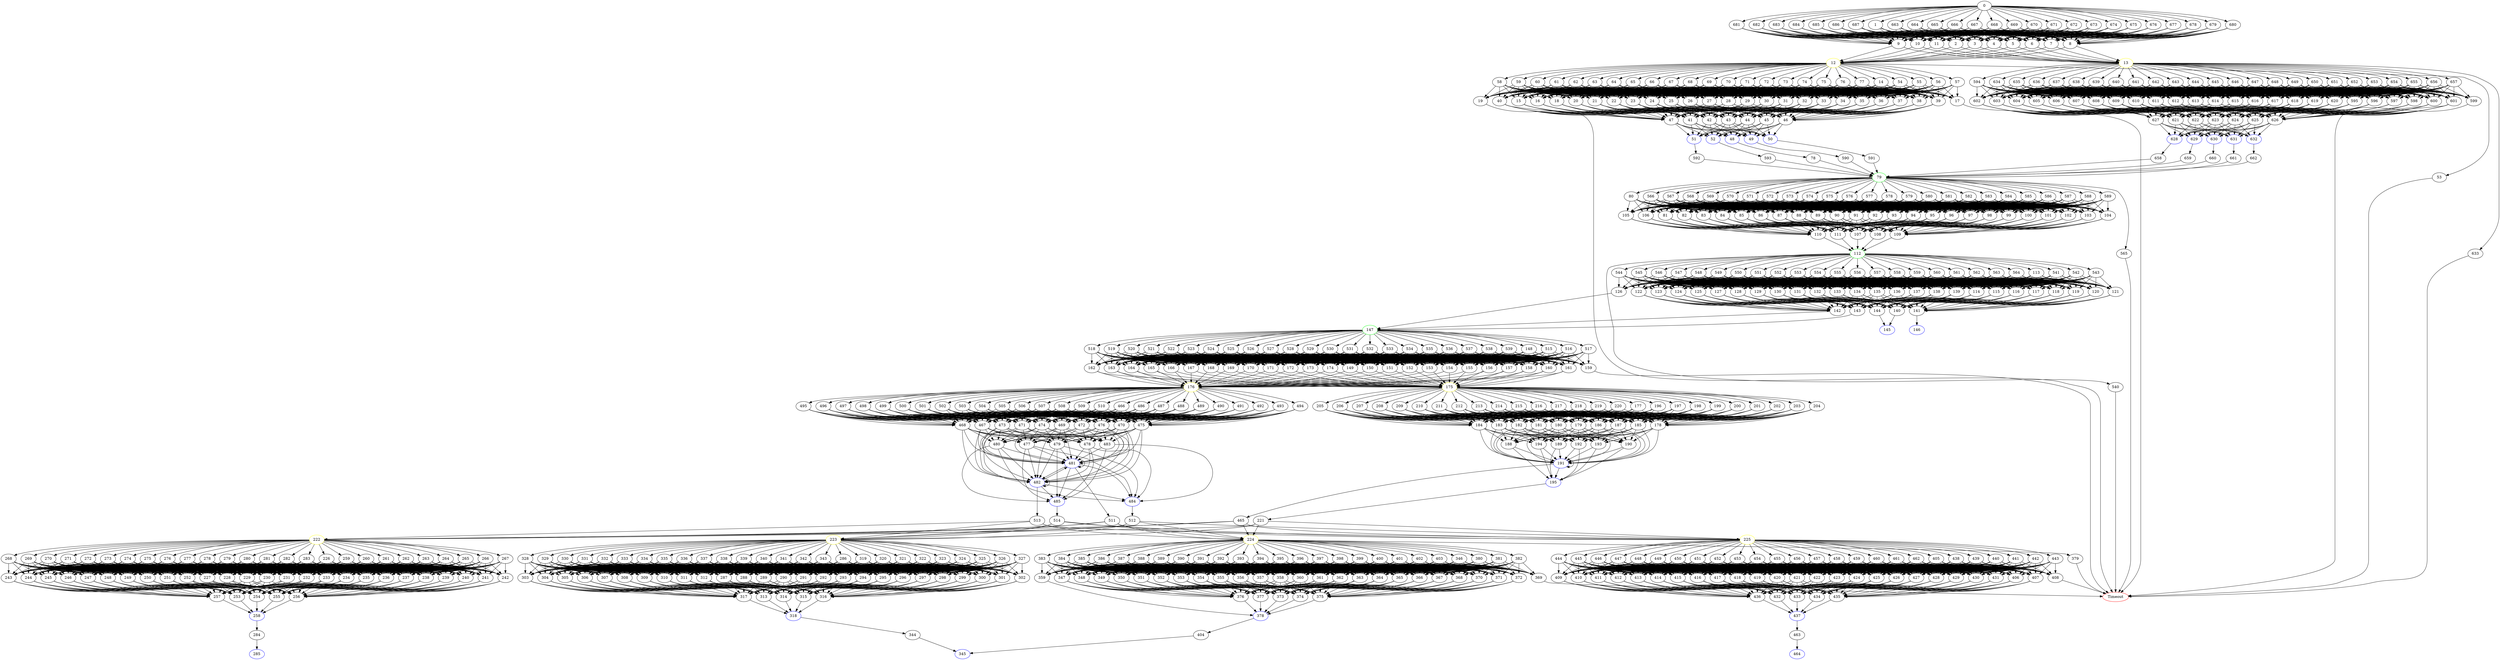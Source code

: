 digraph G {
	0 -> 1;
	0 -> 663;
	0 -> 664;
	0 -> 665;
	0 -> 666;
	0 -> 667;
	0 -> 668;
	0 -> 669;
	0 -> 670;
	0 -> 671;
	0 -> 672;
	0 -> 673;
	0 -> 674;
	0 -> 675;
	0 -> 676;
	0 -> 677;
	0 -> 678;
	0 -> 679;
	0 -> 680;
	0 -> 681;
	0 -> 682;
	0 -> 683;
	0 -> 684;
	0 -> 685;
	0 -> 686;
	0 -> 687;
	1 -> 2;
	1 -> 3;
	1 -> 4;
	1 -> 5;
	1 -> 6;
	1 -> 7;
	1 -> 8;
	1 -> 9;
	1 -> 10;
	1 -> 11;
	2 -> "12";
12 [color=yellow];
	2 -> "13";
13 [color=yellow];
	3 -> "12";
12 [color=yellow];
	3 -> "13";
13 [color=yellow];
	4 -> "12";
12 [color=yellow];
	4 -> "13";
13 [color=yellow];
	5 -> "12";
12 [color=yellow];
	5 -> "13";
13 [color=yellow];
	6 -> "12";
12 [color=yellow];
	6 -> "13";
13 [color=yellow];
	7 -> "12";
12 [color=yellow];
	7 -> "13";
13 [color=yellow];
	8 -> "12";
12 [color=yellow];
	8 -> "13";
13 [color=yellow];
	9 -> "12";
12 [color=yellow];
	9 -> "13";
13 [color=yellow];
	10 -> "12";
12 [color=yellow];
	10 -> "13";
13 [color=yellow];
	11 -> "12";
12 [color=yellow];
	11 -> "13";
13 [color=yellow];
	12 -> 14;
	12 -> 53;
	12 -> 54;
	12 -> 55;
	12 -> 56;
	12 -> 57;
	12 -> 58;
	12 -> 59;
	12 -> 60;
	12 -> 61;
	12 -> 62;
	12 -> 63;
	12 -> 64;
	12 -> 65;
	12 -> 66;
	12 -> 67;
	12 -> 68;
	12 -> 69;
	12 -> 70;
	12 -> 71;
	12 -> 72;
	12 -> 73;
	12 -> 74;
	12 -> 75;
	12 -> 76;
	12 -> 77;
	13 -> 594;
	13 -> 633;
	13 -> 634;
	13 -> 635;
	13 -> 636;
	13 -> 637;
	13 -> 638;
	13 -> 639;
	13 -> 640;
	13 -> 641;
	13 -> 642;
	13 -> 643;
	13 -> 644;
	13 -> 645;
	13 -> 646;
	13 -> 647;
	13 -> 648;
	13 -> 649;
	13 -> 650;
	13 -> 651;
	13 -> 652;
	13 -> 653;
	13 -> 654;
	13 -> 655;
	13 -> 656;
	13 -> 657;
	14 -> 15;
	14 -> 16;
	14 -> 17;
	14 -> 18;
	14 -> 19;
	14 -> 20;
	14 -> 21;
	14 -> 22;
	14 -> 23;
	14 -> 24;
	14 -> 25;
	14 -> 26;
	14 -> 27;
	14 -> 28;
	14 -> 29;
	14 -> 30;
	14 -> 31;
	14 -> 32;
	14 -> 33;
	14 -> 34;
	14 -> 35;
	14 -> 36;
	14 -> 37;
	14 -> 38;
	14 -> 39;
	14 -> 40;
	15 -> 41;
	15 -> 42;
	15 -> 43;
	15 -> 44;
	15 -> 45;
	15 -> 46;
	15 -> 47;
	16 -> 41;
	16 -> 42;
	16 -> 43;
	16 -> 44;
	16 -> 45;
	16 -> 46;
	16 -> 47;
	17 -> "Timeout";
Timeout [color=red];
	18 -> 41;
	18 -> 42;
	18 -> 43;
	18 -> 44;
	18 -> 45;
	18 -> 46;
	18 -> 47;
	19 -> "Timeout";
Timeout [color=red];
	20 -> 41;
	20 -> 42;
	20 -> 43;
	20 -> 44;
	20 -> 45;
	20 -> 46;
	20 -> 47;
	21 -> 41;
	21 -> 42;
	21 -> 43;
	21 -> 44;
	21 -> 45;
	21 -> 46;
	21 -> 47;
	22 -> 41;
	22 -> 42;
	22 -> 43;
	22 -> 44;
	22 -> 45;
	22 -> 46;
	22 -> 47;
	23 -> 41;
	23 -> 42;
	23 -> 43;
	23 -> 44;
	23 -> 45;
	23 -> 46;
	23 -> 47;
	24 -> 41;
	24 -> 42;
	24 -> 43;
	24 -> 44;
	24 -> 45;
	24 -> 46;
	24 -> 47;
	25 -> 41;
	25 -> 42;
	25 -> 43;
	25 -> 44;
	25 -> 45;
	25 -> 46;
	25 -> 47;
	26 -> 41;
	26 -> 42;
	26 -> 43;
	26 -> 44;
	26 -> 45;
	26 -> 46;
	26 -> 47;
	27 -> 41;
	27 -> 42;
	27 -> 43;
	27 -> 44;
	27 -> 45;
	27 -> 46;
	27 -> 47;
	28 -> 41;
	28 -> 42;
	28 -> 43;
	28 -> 44;
	28 -> 45;
	28 -> 46;
	28 -> 47;
	29 -> 41;
	29 -> 42;
	29 -> 43;
	29 -> 44;
	29 -> 45;
	29 -> 46;
	29 -> 47;
	30 -> 41;
	30 -> 42;
	30 -> 43;
	30 -> 44;
	30 -> 45;
	30 -> 46;
	30 -> 47;
	31 -> 41;
	31 -> 42;
	31 -> 43;
	31 -> 44;
	31 -> 45;
	31 -> 46;
	31 -> 47;
	32 -> 41;
	32 -> 42;
	32 -> 43;
	32 -> 44;
	32 -> 45;
	32 -> 46;
	32 -> 47;
	33 -> 41;
	33 -> 42;
	33 -> 43;
	33 -> 44;
	33 -> 45;
	33 -> 46;
	33 -> 47;
	34 -> 41;
	34 -> 42;
	34 -> 43;
	34 -> 44;
	34 -> 45;
	34 -> 46;
	34 -> 47;
	35 -> 41;
	35 -> 42;
	35 -> 43;
	35 -> 44;
	35 -> 45;
	35 -> 46;
	35 -> 47;
	36 -> 41;
	36 -> 42;
	36 -> 43;
	36 -> 44;
	36 -> 45;
	36 -> 46;
	36 -> 47;
	37 -> 41;
	37 -> 42;
	37 -> 43;
	37 -> 44;
	37 -> 45;
	37 -> 46;
	37 -> 47;
	38 -> 41;
	38 -> 42;
	38 -> 43;
	38 -> 44;
	38 -> 45;
	38 -> 46;
	38 -> 47;
	39 -> 41;
	39 -> 42;
	39 -> 43;
	39 -> 44;
	39 -> 45;
	39 -> 46;
	39 -> 47;
	40 -> 41;
	40 -> 42;
	40 -> 43;
	40 -> 44;
	40 -> 45;
	40 -> 46;
	40 -> 47;
	41 -> "48";
48 [color=blue];
	41 -> "49";
49 [color=blue];
	41 -> "50";
50 [color=blue];
	41 -> "51";
51 [color=blue];
	41 -> "52";
52 [color=blue];
	42 -> "48";
48 [color=blue];
	42 -> "49";
49 [color=blue];
	42 -> "50";
50 [color=blue];
	42 -> "51";
51 [color=blue];
	42 -> "52";
52 [color=blue];
	43 -> "48";
48 [color=blue];
	43 -> "49";
49 [color=blue];
	43 -> "50";
50 [color=blue];
	43 -> "51";
51 [color=blue];
	43 -> "52";
52 [color=blue];
	44 -> "48";
48 [color=blue];
	44 -> "49";
49 [color=blue];
	44 -> "50";
50 [color=blue];
	44 -> "51";
51 [color=blue];
	44 -> "52";
52 [color=blue];
	45 -> "48";
48 [color=blue];
	45 -> "49";
49 [color=blue];
	45 -> "50";
50 [color=blue];
	45 -> "51";
51 [color=blue];
	45 -> "52";
52 [color=blue];
	46 -> "48";
48 [color=blue];
	46 -> "49";
49 [color=blue];
	46 -> "50";
50 [color=blue];
	46 -> "51";
51 [color=blue];
	46 -> "52";
52 [color=blue];
	47 -> "48";
48 [color=blue];
	47 -> "49";
49 [color=blue];
	47 -> "50";
50 [color=blue];
	47 -> "51";
51 [color=blue];
	47 -> "52";
52 [color=blue];
	48 -> 78;
	49 -> 590;
	50 -> 591;
	51 -> 592;
	52 -> 593;
	53 -> "Timeout";
Timeout [color=red];
	54 -> 15;
	54 -> 16;
	54 -> 17;
	54 -> 18;
	54 -> 19;
	54 -> 20;
	54 -> 21;
	54 -> 22;
	54 -> 23;
	54 -> 24;
	54 -> 25;
	54 -> 26;
	54 -> 27;
	54 -> 28;
	54 -> 29;
	54 -> 30;
	54 -> 31;
	54 -> 32;
	54 -> 33;
	54 -> 34;
	54 -> 35;
	54 -> 36;
	54 -> 37;
	54 -> 38;
	54 -> 39;
	54 -> 40;
	55 -> 15;
	55 -> 16;
	55 -> 17;
	55 -> 18;
	55 -> 19;
	55 -> 20;
	55 -> 21;
	55 -> 22;
	55 -> 23;
	55 -> 24;
	55 -> 25;
	55 -> 26;
	55 -> 27;
	55 -> 28;
	55 -> 29;
	55 -> 30;
	55 -> 31;
	55 -> 32;
	55 -> 33;
	55 -> 34;
	55 -> 35;
	55 -> 36;
	55 -> 37;
	55 -> 38;
	55 -> 39;
	55 -> 40;
	56 -> 15;
	56 -> 16;
	56 -> 17;
	56 -> 18;
	56 -> 19;
	56 -> 20;
	56 -> 21;
	56 -> 22;
	56 -> 23;
	56 -> 24;
	56 -> 25;
	56 -> 26;
	56 -> 27;
	56 -> 28;
	56 -> 29;
	56 -> 30;
	56 -> 31;
	56 -> 32;
	56 -> 33;
	56 -> 34;
	56 -> 35;
	56 -> 36;
	56 -> 37;
	56 -> 38;
	56 -> 39;
	56 -> 40;
	57 -> 15;
	57 -> 16;
	57 -> 17;
	57 -> 18;
	57 -> 19;
	57 -> 20;
	57 -> 21;
	57 -> 22;
	57 -> 23;
	57 -> 24;
	57 -> 25;
	57 -> 26;
	57 -> 27;
	57 -> 28;
	57 -> 29;
	57 -> 30;
	57 -> 31;
	57 -> 32;
	57 -> 33;
	57 -> 34;
	57 -> 35;
	57 -> 36;
	57 -> 37;
	57 -> 38;
	57 -> 39;
	57 -> 40;
	58 -> 15;
	58 -> 16;
	58 -> 17;
	58 -> 18;
	58 -> 19;
	58 -> 20;
	58 -> 21;
	58 -> 22;
	58 -> 23;
	58 -> 24;
	58 -> 25;
	58 -> 26;
	58 -> 27;
	58 -> 28;
	58 -> 29;
	58 -> 30;
	58 -> 31;
	58 -> 32;
	58 -> 33;
	58 -> 34;
	58 -> 35;
	58 -> 36;
	58 -> 37;
	58 -> 38;
	58 -> 39;
	58 -> 40;
	59 -> 15;
	59 -> 16;
	59 -> 17;
	59 -> 18;
	59 -> 19;
	59 -> 20;
	59 -> 21;
	59 -> 22;
	59 -> 23;
	59 -> 24;
	59 -> 25;
	59 -> 26;
	59 -> 27;
	59 -> 28;
	59 -> 29;
	59 -> 30;
	59 -> 31;
	59 -> 32;
	59 -> 33;
	59 -> 34;
	59 -> 35;
	59 -> 36;
	59 -> 37;
	59 -> 38;
	59 -> 39;
	59 -> 40;
	60 -> 15;
	60 -> 16;
	60 -> 17;
	60 -> 18;
	60 -> 19;
	60 -> 20;
	60 -> 21;
	60 -> 22;
	60 -> 23;
	60 -> 24;
	60 -> 25;
	60 -> 26;
	60 -> 27;
	60 -> 28;
	60 -> 29;
	60 -> 30;
	60 -> 31;
	60 -> 32;
	60 -> 33;
	60 -> 34;
	60 -> 35;
	60 -> 36;
	60 -> 37;
	60 -> 38;
	60 -> 39;
	60 -> 40;
	61 -> 15;
	61 -> 16;
	61 -> 17;
	61 -> 18;
	61 -> 19;
	61 -> 20;
	61 -> 21;
	61 -> 22;
	61 -> 23;
	61 -> 24;
	61 -> 25;
	61 -> 26;
	61 -> 27;
	61 -> 28;
	61 -> 29;
	61 -> 30;
	61 -> 31;
	61 -> 32;
	61 -> 33;
	61 -> 34;
	61 -> 35;
	61 -> 36;
	61 -> 37;
	61 -> 38;
	61 -> 39;
	61 -> 40;
	62 -> 15;
	62 -> 16;
	62 -> 17;
	62 -> 18;
	62 -> 19;
	62 -> 20;
	62 -> 21;
	62 -> 22;
	62 -> 23;
	62 -> 24;
	62 -> 25;
	62 -> 26;
	62 -> 27;
	62 -> 28;
	62 -> 29;
	62 -> 30;
	62 -> 31;
	62 -> 32;
	62 -> 33;
	62 -> 34;
	62 -> 35;
	62 -> 36;
	62 -> 37;
	62 -> 38;
	62 -> 39;
	62 -> 40;
	63 -> 15;
	63 -> 16;
	63 -> 17;
	63 -> 18;
	63 -> 19;
	63 -> 20;
	63 -> 21;
	63 -> 22;
	63 -> 23;
	63 -> 24;
	63 -> 25;
	63 -> 26;
	63 -> 27;
	63 -> 28;
	63 -> 29;
	63 -> 30;
	63 -> 31;
	63 -> 32;
	63 -> 33;
	63 -> 34;
	63 -> 35;
	63 -> 36;
	63 -> 37;
	63 -> 38;
	63 -> 39;
	63 -> 40;
	64 -> 15;
	64 -> 16;
	64 -> 17;
	64 -> 18;
	64 -> 19;
	64 -> 20;
	64 -> 21;
	64 -> 22;
	64 -> 23;
	64 -> 24;
	64 -> 25;
	64 -> 26;
	64 -> 27;
	64 -> 28;
	64 -> 29;
	64 -> 30;
	64 -> 31;
	64 -> 32;
	64 -> 33;
	64 -> 34;
	64 -> 35;
	64 -> 36;
	64 -> 37;
	64 -> 38;
	64 -> 39;
	64 -> 40;
	65 -> 15;
	65 -> 16;
	65 -> 17;
	65 -> 18;
	65 -> 19;
	65 -> 20;
	65 -> 21;
	65 -> 22;
	65 -> 23;
	65 -> 24;
	65 -> 25;
	65 -> 26;
	65 -> 27;
	65 -> 28;
	65 -> 29;
	65 -> 30;
	65 -> 31;
	65 -> 32;
	65 -> 33;
	65 -> 34;
	65 -> 35;
	65 -> 36;
	65 -> 37;
	65 -> 38;
	65 -> 39;
	65 -> 40;
	66 -> 15;
	66 -> 16;
	66 -> 17;
	66 -> 18;
	66 -> 19;
	66 -> 20;
	66 -> 21;
	66 -> 22;
	66 -> 23;
	66 -> 24;
	66 -> 25;
	66 -> 26;
	66 -> 27;
	66 -> 28;
	66 -> 29;
	66 -> 30;
	66 -> 31;
	66 -> 32;
	66 -> 33;
	66 -> 34;
	66 -> 35;
	66 -> 36;
	66 -> 37;
	66 -> 38;
	66 -> 39;
	66 -> 40;
	67 -> 15;
	67 -> 16;
	67 -> 17;
	67 -> 18;
	67 -> 19;
	67 -> 20;
	67 -> 21;
	67 -> 22;
	67 -> 23;
	67 -> 24;
	67 -> 25;
	67 -> 26;
	67 -> 27;
	67 -> 28;
	67 -> 29;
	67 -> 30;
	67 -> 31;
	67 -> 32;
	67 -> 33;
	67 -> 34;
	67 -> 35;
	67 -> 36;
	67 -> 37;
	67 -> 38;
	67 -> 39;
	67 -> 40;
	68 -> 15;
	68 -> 16;
	68 -> 17;
	68 -> 18;
	68 -> 19;
	68 -> 20;
	68 -> 21;
	68 -> 22;
	68 -> 23;
	68 -> 24;
	68 -> 25;
	68 -> 26;
	68 -> 27;
	68 -> 28;
	68 -> 29;
	68 -> 30;
	68 -> 31;
	68 -> 32;
	68 -> 33;
	68 -> 34;
	68 -> 35;
	68 -> 36;
	68 -> 37;
	68 -> 38;
	68 -> 39;
	68 -> 40;
	69 -> 15;
	69 -> 16;
	69 -> 17;
	69 -> 18;
	69 -> 19;
	69 -> 20;
	69 -> 21;
	69 -> 22;
	69 -> 23;
	69 -> 24;
	69 -> 25;
	69 -> 26;
	69 -> 27;
	69 -> 28;
	69 -> 29;
	69 -> 30;
	69 -> 31;
	69 -> 32;
	69 -> 33;
	69 -> 34;
	69 -> 35;
	69 -> 36;
	69 -> 37;
	69 -> 38;
	69 -> 39;
	69 -> 40;
	70 -> 15;
	70 -> 16;
	70 -> 17;
	70 -> 18;
	70 -> 19;
	70 -> 20;
	70 -> 21;
	70 -> 22;
	70 -> 23;
	70 -> 24;
	70 -> 25;
	70 -> 26;
	70 -> 27;
	70 -> 28;
	70 -> 29;
	70 -> 30;
	70 -> 31;
	70 -> 32;
	70 -> 33;
	70 -> 34;
	70 -> 35;
	70 -> 36;
	70 -> 37;
	70 -> 38;
	70 -> 39;
	70 -> 40;
	71 -> 15;
	71 -> 16;
	71 -> 17;
	71 -> 18;
	71 -> 19;
	71 -> 20;
	71 -> 21;
	71 -> 22;
	71 -> 23;
	71 -> 24;
	71 -> 25;
	71 -> 26;
	71 -> 27;
	71 -> 28;
	71 -> 29;
	71 -> 30;
	71 -> 31;
	71 -> 32;
	71 -> 33;
	71 -> 34;
	71 -> 35;
	71 -> 36;
	71 -> 37;
	71 -> 38;
	71 -> 39;
	71 -> 40;
	72 -> 15;
	72 -> 16;
	72 -> 17;
	72 -> 18;
	72 -> 19;
	72 -> 20;
	72 -> 21;
	72 -> 22;
	72 -> 23;
	72 -> 24;
	72 -> 25;
	72 -> 26;
	72 -> 27;
	72 -> 28;
	72 -> 29;
	72 -> 30;
	72 -> 31;
	72 -> 32;
	72 -> 33;
	72 -> 34;
	72 -> 35;
	72 -> 36;
	72 -> 37;
	72 -> 38;
	72 -> 39;
	72 -> 40;
	73 -> 15;
	73 -> 16;
	73 -> 17;
	73 -> 18;
	73 -> 19;
	73 -> 20;
	73 -> 21;
	73 -> 22;
	73 -> 23;
	73 -> 24;
	73 -> 25;
	73 -> 26;
	73 -> 27;
	73 -> 28;
	73 -> 29;
	73 -> 30;
	73 -> 31;
	73 -> 32;
	73 -> 33;
	73 -> 34;
	73 -> 35;
	73 -> 36;
	73 -> 37;
	73 -> 38;
	73 -> 39;
	73 -> 40;
	74 -> 15;
	74 -> 16;
	74 -> 17;
	74 -> 18;
	74 -> 19;
	74 -> 20;
	74 -> 21;
	74 -> 22;
	74 -> 23;
	74 -> 24;
	74 -> 25;
	74 -> 26;
	74 -> 27;
	74 -> 28;
	74 -> 29;
	74 -> 30;
	74 -> 31;
	74 -> 32;
	74 -> 33;
	74 -> 34;
	74 -> 35;
	74 -> 36;
	74 -> 37;
	74 -> 38;
	74 -> 39;
	74 -> 40;
	75 -> 15;
	75 -> 16;
	75 -> 17;
	75 -> 18;
	75 -> 19;
	75 -> 20;
	75 -> 21;
	75 -> 22;
	75 -> 23;
	75 -> 24;
	75 -> 25;
	75 -> 26;
	75 -> 27;
	75 -> 28;
	75 -> 29;
	75 -> 30;
	75 -> 31;
	75 -> 32;
	75 -> 33;
	75 -> 34;
	75 -> 35;
	75 -> 36;
	75 -> 37;
	75 -> 38;
	75 -> 39;
	75 -> 40;
	76 -> 15;
	76 -> 16;
	76 -> 17;
	76 -> 18;
	76 -> 19;
	76 -> 20;
	76 -> 21;
	76 -> 22;
	76 -> 23;
	76 -> 24;
	76 -> 25;
	76 -> 26;
	76 -> 27;
	76 -> 28;
	76 -> 29;
	76 -> 30;
	76 -> 31;
	76 -> 32;
	76 -> 33;
	76 -> 34;
	76 -> 35;
	76 -> 36;
	76 -> 37;
	76 -> 38;
	76 -> 39;
	76 -> 40;
	77 -> 15;
	77 -> 16;
	77 -> 17;
	77 -> 18;
	77 -> 19;
	77 -> 20;
	77 -> 21;
	77 -> 22;
	77 -> 23;
	77 -> 24;
	77 -> 25;
	77 -> 26;
	77 -> 27;
	77 -> 28;
	77 -> 29;
	77 -> 30;
	77 -> 31;
	77 -> 32;
	77 -> 33;
	77 -> 34;
	77 -> 35;
	77 -> 36;
	77 -> 37;
	77 -> 38;
	77 -> 39;
	77 -> 40;
	78 -> "79";
79 [color=green];
	79 -> 80;
	79 -> 565;
	79 -> 566;
	79 -> 567;
	79 -> 568;
	79 -> 569;
	79 -> 570;
	79 -> 571;
	79 -> 572;
	79 -> 573;
	79 -> 574;
	79 -> 575;
	79 -> 576;
	79 -> 577;
	79 -> 578;
	79 -> 579;
	79 -> 580;
	79 -> 581;
	79 -> 582;
	79 -> 583;
	79 -> 584;
	79 -> 585;
	79 -> 586;
	79 -> 587;
	79 -> 588;
	79 -> 589;
	80 -> 81;
	80 -> 82;
	80 -> 83;
	80 -> 84;
	80 -> 85;
	80 -> 86;
	80 -> 87;
	80 -> 88;
	80 -> 89;
	80 -> 90;
	80 -> 91;
	80 -> 92;
	80 -> 93;
	80 -> 94;
	80 -> 95;
	80 -> 96;
	80 -> 97;
	80 -> 98;
	80 -> 99;
	80 -> 100;
	80 -> 101;
	80 -> 102;
	80 -> 103;
	80 -> 104;
	80 -> 105;
	80 -> 106;
	81 -> 107;
	81 -> 108;
	81 -> 109;
	81 -> 110;
	81 -> 111;
	82 -> 107;
	82 -> 108;
	82 -> 109;
	82 -> 110;
	82 -> 111;
	83 -> 107;
	83 -> 108;
	83 -> 109;
	83 -> 110;
	83 -> 111;
	84 -> 107;
	84 -> 108;
	84 -> 109;
	84 -> 110;
	84 -> 111;
	85 -> 107;
	85 -> 108;
	85 -> 109;
	85 -> 110;
	85 -> 111;
	86 -> 107;
	86 -> 108;
	86 -> 109;
	86 -> 110;
	86 -> 111;
	87 -> 107;
	87 -> 108;
	87 -> 109;
	87 -> 110;
	87 -> 111;
	88 -> 107;
	88 -> 108;
	88 -> 109;
	88 -> 110;
	88 -> 111;
	89 -> 107;
	89 -> 108;
	89 -> 109;
	89 -> 110;
	89 -> 111;
	90 -> 107;
	90 -> 108;
	90 -> 109;
	90 -> 110;
	90 -> 111;
	91 -> 107;
	91 -> 108;
	91 -> 109;
	91 -> 110;
	91 -> 111;
	92 -> 107;
	92 -> 108;
	92 -> 109;
	92 -> 110;
	92 -> 111;
	93 -> 107;
	93 -> 108;
	93 -> 109;
	93 -> 110;
	93 -> 111;
	94 -> 107;
	94 -> 108;
	94 -> 109;
	94 -> 110;
	94 -> 111;
	95 -> 107;
	95 -> 108;
	95 -> 109;
	95 -> 110;
	95 -> 111;
	96 -> 107;
	96 -> 108;
	96 -> 109;
	96 -> 110;
	96 -> 111;
	97 -> 107;
	97 -> 108;
	97 -> 109;
	97 -> 110;
	97 -> 111;
	98 -> 107;
	98 -> 108;
	98 -> 109;
	98 -> 110;
	98 -> 111;
	99 -> 107;
	99 -> 108;
	99 -> 109;
	99 -> 110;
	99 -> 111;
	100 -> 107;
	100 -> 108;
	100 -> 109;
	100 -> 110;
	100 -> 111;
	101 -> 107;
	101 -> 108;
	101 -> 109;
	101 -> 110;
	101 -> 111;
	102 -> 107;
	102 -> 108;
	102 -> 109;
	102 -> 110;
	102 -> 111;
	103 -> 107;
	103 -> 108;
	103 -> 109;
	103 -> 110;
	103 -> 111;
	104 -> 107;
	104 -> 108;
	104 -> 109;
	104 -> 110;
	104 -> 111;
	105 -> 107;
	105 -> 108;
	105 -> 109;
	105 -> 110;
	105 -> 111;
	106 -> 107;
	106 -> 108;
	106 -> 109;
	106 -> 110;
	106 -> 111;
	107 -> "112";
112 [color=green];
	108 -> "112";
112 [color=green];
	109 -> "112";
112 [color=green];
	110 -> "112";
112 [color=green];
	111 -> "112";
112 [color=green];
	112 -> 113;
	112 -> 540;
	112 -> 541;
	112 -> 542;
	112 -> 543;
	112 -> 544;
	112 -> 545;
	112 -> 546;
	112 -> 547;
	112 -> 548;
	112 -> 549;
	112 -> 550;
	112 -> 551;
	112 -> 552;
	112 -> 553;
	112 -> 554;
	112 -> 555;
	112 -> 556;
	112 -> 557;
	112 -> 558;
	112 -> 559;
	112 -> 560;
	112 -> 561;
	112 -> 562;
	112 -> 563;
	112 -> 564;
	113 -> 114;
	113 -> 115;
	113 -> 116;
	113 -> 117;
	113 -> 118;
	113 -> 119;
	113 -> 120;
	113 -> 121;
	113 -> 122;
	113 -> 123;
	113 -> 124;
	113 -> 125;
	113 -> 126;
	113 -> 127;
	113 -> 128;
	113 -> 129;
	113 -> 130;
	113 -> 131;
	113 -> 132;
	113 -> 133;
	113 -> 134;
	113 -> 135;
	113 -> 136;
	113 -> 137;
	113 -> 138;
	113 -> 139;
	114 -> 140;
	114 -> 141;
	114 -> 142;
	114 -> 143;
	114 -> 144;
	115 -> 140;
	115 -> 141;
	115 -> 142;
	115 -> 143;
	115 -> 144;
	116 -> 140;
	116 -> 141;
	116 -> 142;
	116 -> 143;
	116 -> 144;
	117 -> 140;
	117 -> 141;
	117 -> 142;
	117 -> 143;
	117 -> 144;
	118 -> 140;
	118 -> 141;
	118 -> 142;
	118 -> 143;
	118 -> 144;
	119 -> 140;
	119 -> 141;
	119 -> 142;
	119 -> 143;
	119 -> 144;
	120 -> 140;
	120 -> 141;
	120 -> 142;
	120 -> 143;
	120 -> 144;
	121 -> 140;
	121 -> 141;
	121 -> 142;
	121 -> 143;
	121 -> 144;
	122 -> 140;
	122 -> 141;
	122 -> 142;
	122 -> 143;
	122 -> 144;
	123 -> 140;
	123 -> 141;
	123 -> 142;
	123 -> 143;
	123 -> 144;
	124 -> 140;
	124 -> 141;
	124 -> 142;
	124 -> 143;
	124 -> 144;
	125 -> 140;
	125 -> 141;
	125 -> 142;
	125 -> 143;
	125 -> 144;
	126 -> "147";
147 [color=green];
	127 -> 140;
	127 -> 141;
	127 -> 142;
	127 -> 143;
	127 -> 144;
	128 -> 140;
	128 -> 141;
	128 -> 142;
	128 -> 143;
	128 -> 144;
	129 -> 140;
	129 -> 141;
	129 -> 142;
	129 -> 143;
	129 -> 144;
	130 -> 140;
	130 -> 141;
	130 -> 142;
	130 -> 143;
	130 -> 144;
	131 -> 140;
	131 -> 141;
	131 -> 142;
	131 -> 143;
	131 -> 144;
	132 -> 140;
	132 -> 141;
	132 -> 142;
	132 -> 143;
	132 -> 144;
	133 -> 140;
	133 -> 141;
	133 -> 142;
	133 -> 143;
	133 -> 144;
	134 -> 140;
	134 -> 141;
	134 -> 142;
	134 -> 143;
	134 -> 144;
	135 -> 140;
	135 -> 141;
	135 -> 142;
	135 -> 143;
	135 -> 144;
	136 -> 140;
	136 -> 141;
	136 -> 142;
	136 -> 143;
	136 -> 144;
	137 -> 140;
	137 -> 141;
	137 -> 142;
	137 -> 143;
	137 -> 144;
	138 -> 140;
	138 -> 141;
	138 -> 142;
	138 -> 143;
	138 -> 144;
	139 -> 140;
	139 -> 141;
	139 -> 142;
	139 -> 143;
	139 -> 144;
	140 -> "145";
145 [color=blue];
	141 -> "146";
146 [color=blue];
	142 -> "147";
147 [color=green];
	143 -> "147";
147 [color=green];
	144 -> "145";
145 [color=blue];
	147 -> 148;
	147 -> 515;
	147 -> 516;
	147 -> 517;
	147 -> 518;
	147 -> 519;
	147 -> 520;
	147 -> 521;
	147 -> 522;
	147 -> 523;
	147 -> 524;
	147 -> 525;
	147 -> 526;
	147 -> 527;
	147 -> 528;
	147 -> 529;
	147 -> 530;
	147 -> 531;
	147 -> 532;
	147 -> 533;
	147 -> 534;
	147 -> 535;
	147 -> 536;
	147 -> 537;
	147 -> 538;
	147 -> 539;
	148 -> 149;
	148 -> 150;
	148 -> 151;
	148 -> 152;
	148 -> 153;
	148 -> 154;
	148 -> 155;
	148 -> 156;
	148 -> 157;
	148 -> 158;
	148 -> 159;
	148 -> 160;
	148 -> 161;
	148 -> 162;
	148 -> 163;
	148 -> 164;
	148 -> 165;
	148 -> 166;
	148 -> 167;
	148 -> 168;
	148 -> 169;
	148 -> 170;
	148 -> 171;
	148 -> 172;
	148 -> 173;
	148 -> 174;
	149 -> "175";
175 [color=yellow];
	149 -> "176";
176 [color=yellow];
	150 -> "175";
175 [color=yellow];
	150 -> "176";
176 [color=yellow];
	151 -> "175";
175 [color=yellow];
	151 -> "176";
176 [color=yellow];
	152 -> "175";
175 [color=yellow];
	152 -> "176";
176 [color=yellow];
	153 -> "175";
175 [color=yellow];
	153 -> "176";
176 [color=yellow];
	154 -> "175";
175 [color=yellow];
	154 -> "176";
176 [color=yellow];
	155 -> "175";
175 [color=yellow];
	155 -> "176";
176 [color=yellow];
	156 -> "175";
175 [color=yellow];
	156 -> "176";
176 [color=yellow];
	157 -> "175";
175 [color=yellow];
	157 -> "176";
176 [color=yellow];
	158 -> "175";
175 [color=yellow];
	158 -> "176";
176 [color=yellow];
	159 -> "Timeout";
Timeout [color=red];
	160 -> "175";
175 [color=yellow];
	160 -> "176";
176 [color=yellow];
	161 -> "175";
175 [color=yellow];
	161 -> "176";
176 [color=yellow];
	162 -> "175";
175 [color=yellow];
	162 -> "176";
176 [color=yellow];
	163 -> "175";
175 [color=yellow];
	163 -> "176";
176 [color=yellow];
	164 -> "175";
175 [color=yellow];
	164 -> "176";
176 [color=yellow];
	165 -> "175";
175 [color=yellow];
	165 -> "176";
176 [color=yellow];
	166 -> "175";
175 [color=yellow];
	166 -> "176";
176 [color=yellow];
	167 -> "175";
175 [color=yellow];
	167 -> "176";
176 [color=yellow];
	168 -> "175";
175 [color=yellow];
	168 -> "176";
176 [color=yellow];
	169 -> "175";
175 [color=yellow];
	169 -> "176";
176 [color=yellow];
	170 -> "175";
175 [color=yellow];
	170 -> "176";
176 [color=yellow];
	171 -> "175";
175 [color=yellow];
	171 -> "176";
176 [color=yellow];
	172 -> "175";
175 [color=yellow];
	172 -> "176";
176 [color=yellow];
	173 -> "175";
175 [color=yellow];
	173 -> "176";
176 [color=yellow];
	174 -> "175";
175 [color=yellow];
	174 -> "176";
176 [color=yellow];
	175 -> 177;
	175 -> 196;
	175 -> 197;
	175 -> 198;
	175 -> 199;
	175 -> 200;
	175 -> 201;
	175 -> 202;
	175 -> 203;
	175 -> 204;
	175 -> 205;
	175 -> 206;
	175 -> 207;
	175 -> 208;
	175 -> 209;
	175 -> 210;
	175 -> 211;
	175 -> 212;
	175 -> 213;
	175 -> 214;
	175 -> 215;
	175 -> 216;
	175 -> 217;
	175 -> 218;
	175 -> 219;
	175 -> 220;
	176 -> 466;
	176 -> 486;
	176 -> 487;
	176 -> 488;
	176 -> 489;
	176 -> 490;
	176 -> 491;
	176 -> 492;
	176 -> 493;
	176 -> 494;
	176 -> 495;
	176 -> 496;
	176 -> 497;
	176 -> 498;
	176 -> 499;
	176 -> 500;
	176 -> 501;
	176 -> 502;
	176 -> 503;
	176 -> 504;
	176 -> 505;
	176 -> 506;
	176 -> 507;
	176 -> 508;
	176 -> 509;
	176 -> 510;
	177 -> 178;
	177 -> 179;
	177 -> 180;
	177 -> 181;
	177 -> 182;
	177 -> 183;
	177 -> 184;
	177 -> 185;
	177 -> 186;
	177 -> 187;
	178 -> 188;
	178 -> 189;
	178 -> 190;
	178 -> "191";
191 [color=blue];
	178 -> 192;
	178 -> 193;
	178 -> 194;
	179 -> 188;
	179 -> 189;
	179 -> 190;
	179 -> "191";
191 [color=blue];
	179 -> 192;
	179 -> 193;
	179 -> 194;
	180 -> 188;
	180 -> 189;
	180 -> 190;
	180 -> "191";
191 [color=blue];
	180 -> 192;
	180 -> 193;
	180 -> 194;
	181 -> 188;
	181 -> 189;
	181 -> 190;
	181 -> "191";
191 [color=blue];
	181 -> 192;
	181 -> 193;
	181 -> 194;
	182 -> 188;
	182 -> 189;
	182 -> 190;
	182 -> "191";
191 [color=blue];
	182 -> 192;
	182 -> 193;
	182 -> 194;
	183 -> 188;
	183 -> 189;
	183 -> 190;
	183 -> "191";
191 [color=blue];
	183 -> 192;
	183 -> 193;
	183 -> 194;
	184 -> 188;
	184 -> 189;
	184 -> 190;
	184 -> "191";
191 [color=blue];
	184 -> 192;
	184 -> 193;
	184 -> 194;
	185 -> 188;
	185 -> 189;
	185 -> 190;
	185 -> "191";
191 [color=blue];
	185 -> 192;
	185 -> 193;
	185 -> 194;
	186 -> 188;
	186 -> 189;
	186 -> 190;
	186 -> "191";
191 [color=blue];
	186 -> 192;
	186 -> 193;
	186 -> 194;
	187 -> 188;
	187 -> 189;
	187 -> 190;
	187 -> "191";
191 [color=blue];
	187 -> 192;
	187 -> 193;
	187 -> 194;
	188 -> "191";
191 [color=blue];
	188 -> "195";
195 [color=blue];
	189 -> "191";
191 [color=blue];
	189 -> "195";
195 [color=blue];
	190 -> "191";
191 [color=blue];
	190 -> "195";
195 [color=blue];
	191 -> "191";
191 [color=blue];
	191 -> "195";
195 [color=blue];
	191 -> 465;
	192 -> "191";
191 [color=blue];
	192 -> "195";
195 [color=blue];
	193 -> "191";
191 [color=blue];
	193 -> "195";
195 [color=blue];
	194 -> "191";
191 [color=blue];
	194 -> "195";
195 [color=blue];
	195 -> 221;
	196 -> 178;
	196 -> 179;
	196 -> 180;
	196 -> 181;
	196 -> 182;
	196 -> 183;
	196 -> 184;
	196 -> 185;
	196 -> 186;
	196 -> 187;
	197 -> 178;
	197 -> 179;
	197 -> 180;
	197 -> 181;
	197 -> 182;
	197 -> 183;
	197 -> 184;
	197 -> 185;
	197 -> 186;
	197 -> 187;
	198 -> 178;
	198 -> 179;
	198 -> 180;
	198 -> 181;
	198 -> 182;
	198 -> 183;
	198 -> 184;
	198 -> 185;
	198 -> 186;
	198 -> 187;
	199 -> 178;
	199 -> 179;
	199 -> 180;
	199 -> 181;
	199 -> 182;
	199 -> 183;
	199 -> 184;
	199 -> 185;
	199 -> 186;
	199 -> 187;
	200 -> 178;
	200 -> 179;
	200 -> 180;
	200 -> 181;
	200 -> 182;
	200 -> 183;
	200 -> 184;
	200 -> 185;
	200 -> 186;
	200 -> 187;
	201 -> 178;
	201 -> 179;
	201 -> 180;
	201 -> 181;
	201 -> 182;
	201 -> 183;
	201 -> 184;
	201 -> 185;
	201 -> 186;
	201 -> 187;
	202 -> 178;
	202 -> 179;
	202 -> 180;
	202 -> 181;
	202 -> 182;
	202 -> 183;
	202 -> 184;
	202 -> 185;
	202 -> 186;
	202 -> 187;
	203 -> 178;
	203 -> 179;
	203 -> 180;
	203 -> 181;
	203 -> 182;
	203 -> 183;
	203 -> 184;
	203 -> 185;
	203 -> 186;
	203 -> 187;
	204 -> 178;
	204 -> 179;
	204 -> 180;
	204 -> 181;
	204 -> 182;
	204 -> 183;
	204 -> 184;
	204 -> 185;
	204 -> 186;
	204 -> 187;
	205 -> 178;
	205 -> 179;
	205 -> 180;
	205 -> 181;
	205 -> 182;
	205 -> 183;
	205 -> 184;
	205 -> 185;
	205 -> 186;
	205 -> 187;
	206 -> 178;
	206 -> 179;
	206 -> 180;
	206 -> 181;
	206 -> 182;
	206 -> 183;
	206 -> 184;
	206 -> 185;
	206 -> 186;
	206 -> 187;
	207 -> 178;
	207 -> 179;
	207 -> 180;
	207 -> 181;
	207 -> 182;
	207 -> 183;
	207 -> 184;
	207 -> 185;
	207 -> 186;
	207 -> 187;
	208 -> 178;
	208 -> 179;
	208 -> 180;
	208 -> 181;
	208 -> 182;
	208 -> 183;
	208 -> 184;
	208 -> 185;
	208 -> 186;
	208 -> 187;
	209 -> 178;
	209 -> 179;
	209 -> 180;
	209 -> 181;
	209 -> 182;
	209 -> 183;
	209 -> 184;
	209 -> 185;
	209 -> 186;
	209 -> 187;
	210 -> 178;
	210 -> 179;
	210 -> 180;
	210 -> 181;
	210 -> 182;
	210 -> 183;
	210 -> 184;
	210 -> 185;
	210 -> 186;
	210 -> 187;
	211 -> 178;
	211 -> 179;
	211 -> 180;
	211 -> 181;
	211 -> 182;
	211 -> 183;
	211 -> 184;
	211 -> 185;
	211 -> 186;
	211 -> 187;
	212 -> 178;
	212 -> 179;
	212 -> 180;
	212 -> 181;
	212 -> 182;
	212 -> 183;
	212 -> 184;
	212 -> 185;
	212 -> 186;
	212 -> 187;
	213 -> 178;
	213 -> 179;
	213 -> 180;
	213 -> 181;
	213 -> 182;
	213 -> 183;
	213 -> 184;
	213 -> 185;
	213 -> 186;
	213 -> 187;
	214 -> 178;
	214 -> 179;
	214 -> 180;
	214 -> 181;
	214 -> 182;
	214 -> 183;
	214 -> 184;
	214 -> 185;
	214 -> 186;
	214 -> 187;
	215 -> 178;
	215 -> 179;
	215 -> 180;
	215 -> 181;
	215 -> 182;
	215 -> 183;
	215 -> 184;
	215 -> 185;
	215 -> 186;
	215 -> 187;
	216 -> 178;
	216 -> 179;
	216 -> 180;
	216 -> 181;
	216 -> 182;
	216 -> 183;
	216 -> 184;
	216 -> 185;
	216 -> 186;
	216 -> 187;
	217 -> 178;
	217 -> 179;
	217 -> 180;
	217 -> 181;
	217 -> 182;
	217 -> 183;
	217 -> 184;
	217 -> 185;
	217 -> 186;
	217 -> 187;
	218 -> 178;
	218 -> 179;
	218 -> 180;
	218 -> 181;
	218 -> 182;
	218 -> 183;
	218 -> 184;
	218 -> 185;
	218 -> 186;
	218 -> 187;
	219 -> 178;
	219 -> 179;
	219 -> 180;
	219 -> 181;
	219 -> 182;
	219 -> 183;
	219 -> 184;
	219 -> 185;
	219 -> 186;
	219 -> 187;
	220 -> 178;
	220 -> 179;
	220 -> 180;
	220 -> 181;
	220 -> 182;
	220 -> 183;
	220 -> 184;
	220 -> 185;
	220 -> 186;
	220 -> 187;
	221 -> "222";
222 [color=yellow];
	221 -> "223";
223 [color=yellow];
	221 -> "224";
224 [color=yellow];
	221 -> "225";
225 [color=yellow];
	222 -> 226;
	222 -> 259;
	222 -> 260;
	222 -> 261;
	222 -> 262;
	222 -> 263;
	222 -> 264;
	222 -> 265;
	222 -> 266;
	222 -> 267;
	222 -> 268;
	222 -> 269;
	222 -> 270;
	222 -> 271;
	222 -> 272;
	222 -> 273;
	222 -> 274;
	222 -> 275;
	222 -> 276;
	222 -> 277;
	222 -> 278;
	222 -> 279;
	222 -> 280;
	222 -> 281;
	222 -> 282;
	222 -> 283;
	223 -> 286;
	223 -> 319;
	223 -> 320;
	223 -> 321;
	223 -> 322;
	223 -> 323;
	223 -> 324;
	223 -> 325;
	223 -> 326;
	223 -> 327;
	223 -> 328;
	223 -> 329;
	223 -> 330;
	223 -> 331;
	223 -> 332;
	223 -> 333;
	223 -> 334;
	223 -> 335;
	223 -> 336;
	223 -> 337;
	223 -> 338;
	223 -> 339;
	223 -> 340;
	223 -> 341;
	223 -> 342;
	223 -> 343;
	224 -> 346;
	224 -> 379;
	224 -> 380;
	224 -> 381;
	224 -> 382;
	224 -> 383;
	224 -> 384;
	224 -> 385;
	224 -> 386;
	224 -> 387;
	224 -> 388;
	224 -> 389;
	224 -> 390;
	224 -> 391;
	224 -> 392;
	224 -> 393;
	224 -> 394;
	224 -> 395;
	224 -> 396;
	224 -> 397;
	224 -> 398;
	224 -> 399;
	224 -> 400;
	224 -> 401;
	224 -> 402;
	224 -> 403;
	225 -> 405;
	225 -> 438;
	225 -> 439;
	225 -> 440;
	225 -> 441;
	225 -> 442;
	225 -> 443;
	225 -> 444;
	225 -> 445;
	225 -> 446;
	225 -> 447;
	225 -> 448;
	225 -> 449;
	225 -> 450;
	225 -> 451;
	225 -> 452;
	225 -> 453;
	225 -> 454;
	225 -> 455;
	225 -> 456;
	225 -> 457;
	225 -> 458;
	225 -> 459;
	225 -> 460;
	225 -> 461;
	225 -> 462;
	226 -> 227;
	226 -> 228;
	226 -> 229;
	226 -> 230;
	226 -> 231;
	226 -> 232;
	226 -> 233;
	226 -> 234;
	226 -> 235;
	226 -> 236;
	226 -> 237;
	226 -> 238;
	226 -> 239;
	226 -> 240;
	226 -> 241;
	226 -> 242;
	226 -> 243;
	226 -> 244;
	226 -> 245;
	226 -> 246;
	226 -> 247;
	226 -> 248;
	226 -> 249;
	226 -> 250;
	226 -> 251;
	226 -> 252;
	227 -> 253;
	227 -> 254;
	227 -> 255;
	227 -> 256;
	227 -> 257;
	228 -> 253;
	228 -> 254;
	228 -> 255;
	228 -> 256;
	228 -> 257;
	229 -> 253;
	229 -> 254;
	229 -> 255;
	229 -> 256;
	229 -> 257;
	230 -> 253;
	230 -> 254;
	230 -> 255;
	230 -> 256;
	230 -> 257;
	231 -> 253;
	231 -> 254;
	231 -> 255;
	231 -> 256;
	231 -> 257;
	232 -> 253;
	232 -> 254;
	232 -> 255;
	232 -> 256;
	232 -> 257;
	233 -> 253;
	233 -> 254;
	233 -> 255;
	233 -> 256;
	233 -> 257;
	234 -> 253;
	234 -> 254;
	234 -> 255;
	234 -> 256;
	234 -> 257;
	235 -> 253;
	235 -> 254;
	235 -> 255;
	235 -> 256;
	235 -> 257;
	236 -> 253;
	236 -> 254;
	236 -> 255;
	236 -> 256;
	236 -> 257;
	237 -> 253;
	237 -> 254;
	237 -> 255;
	237 -> 256;
	237 -> 257;
	238 -> 253;
	238 -> 254;
	238 -> 255;
	238 -> 256;
	238 -> 257;
	239 -> 253;
	239 -> 254;
	239 -> 255;
	239 -> 256;
	239 -> 257;
	240 -> 253;
	240 -> 254;
	240 -> 255;
	240 -> 256;
	240 -> 257;
	241 -> 253;
	241 -> 254;
	241 -> 255;
	241 -> 256;
	241 -> 257;
	242 -> 253;
	242 -> 254;
	242 -> 255;
	242 -> 256;
	242 -> 257;
	243 -> 253;
	243 -> 254;
	243 -> 255;
	243 -> 256;
	243 -> 257;
	244 -> 253;
	244 -> 254;
	244 -> 255;
	244 -> 256;
	244 -> 257;
	245 -> 253;
	245 -> 254;
	245 -> 255;
	245 -> 256;
	245 -> 257;
	246 -> 253;
	246 -> 254;
	246 -> 255;
	246 -> 256;
	246 -> 257;
	247 -> 253;
	247 -> 254;
	247 -> 255;
	247 -> 256;
	247 -> 257;
	248 -> 253;
	248 -> 254;
	248 -> 255;
	248 -> 256;
	248 -> 257;
	249 -> 253;
	249 -> 254;
	249 -> 255;
	249 -> 256;
	249 -> 257;
	250 -> 253;
	250 -> 254;
	250 -> 255;
	250 -> 256;
	250 -> 257;
	251 -> 253;
	251 -> 254;
	251 -> 255;
	251 -> 256;
	251 -> 257;
	252 -> 253;
	252 -> 254;
	252 -> 255;
	252 -> 256;
	252 -> 257;
	253 -> "258";
258 [color=blue];
	254 -> "258";
258 [color=blue];
	255 -> "258";
258 [color=blue];
	256 -> "258";
258 [color=blue];
	257 -> "258";
258 [color=blue];
	258 -> 284;
	259 -> 227;
	259 -> 228;
	259 -> 229;
	259 -> 230;
	259 -> 231;
	259 -> 232;
	259 -> 233;
	259 -> 234;
	259 -> 235;
	259 -> 236;
	259 -> 237;
	259 -> 238;
	259 -> 239;
	259 -> 240;
	259 -> 241;
	259 -> 242;
	259 -> 243;
	259 -> 244;
	259 -> 245;
	259 -> 246;
	259 -> 247;
	259 -> 248;
	259 -> 249;
	259 -> 250;
	259 -> 251;
	259 -> 252;
	260 -> 227;
	260 -> 228;
	260 -> 229;
	260 -> 230;
	260 -> 231;
	260 -> 232;
	260 -> 233;
	260 -> 234;
	260 -> 235;
	260 -> 236;
	260 -> 237;
	260 -> 238;
	260 -> 239;
	260 -> 240;
	260 -> 241;
	260 -> 242;
	260 -> 243;
	260 -> 244;
	260 -> 245;
	260 -> 246;
	260 -> 247;
	260 -> 248;
	260 -> 249;
	260 -> 250;
	260 -> 251;
	260 -> 252;
	261 -> 227;
	261 -> 228;
	261 -> 229;
	261 -> 230;
	261 -> 231;
	261 -> 232;
	261 -> 233;
	261 -> 234;
	261 -> 235;
	261 -> 236;
	261 -> 237;
	261 -> 238;
	261 -> 239;
	261 -> 240;
	261 -> 241;
	261 -> 242;
	261 -> 243;
	261 -> 244;
	261 -> 245;
	261 -> 246;
	261 -> 247;
	261 -> 248;
	261 -> 249;
	261 -> 250;
	261 -> 251;
	261 -> 252;
	262 -> 227;
	262 -> 228;
	262 -> 229;
	262 -> 230;
	262 -> 231;
	262 -> 232;
	262 -> 233;
	262 -> 234;
	262 -> 235;
	262 -> 236;
	262 -> 237;
	262 -> 238;
	262 -> 239;
	262 -> 240;
	262 -> 241;
	262 -> 242;
	262 -> 243;
	262 -> 244;
	262 -> 245;
	262 -> 246;
	262 -> 247;
	262 -> 248;
	262 -> 249;
	262 -> 250;
	262 -> 251;
	262 -> 252;
	263 -> 227;
	263 -> 228;
	263 -> 229;
	263 -> 230;
	263 -> 231;
	263 -> 232;
	263 -> 233;
	263 -> 234;
	263 -> 235;
	263 -> 236;
	263 -> 237;
	263 -> 238;
	263 -> 239;
	263 -> 240;
	263 -> 241;
	263 -> 242;
	263 -> 243;
	263 -> 244;
	263 -> 245;
	263 -> 246;
	263 -> 247;
	263 -> 248;
	263 -> 249;
	263 -> 250;
	263 -> 251;
	263 -> 252;
	264 -> 227;
	264 -> 228;
	264 -> 229;
	264 -> 230;
	264 -> 231;
	264 -> 232;
	264 -> 233;
	264 -> 234;
	264 -> 235;
	264 -> 236;
	264 -> 237;
	264 -> 238;
	264 -> 239;
	264 -> 240;
	264 -> 241;
	264 -> 242;
	264 -> 243;
	264 -> 244;
	264 -> 245;
	264 -> 246;
	264 -> 247;
	264 -> 248;
	264 -> 249;
	264 -> 250;
	264 -> 251;
	264 -> 252;
	265 -> 227;
	265 -> 228;
	265 -> 229;
	265 -> 230;
	265 -> 231;
	265 -> 232;
	265 -> 233;
	265 -> 234;
	265 -> 235;
	265 -> 236;
	265 -> 237;
	265 -> 238;
	265 -> 239;
	265 -> 240;
	265 -> 241;
	265 -> 242;
	265 -> 243;
	265 -> 244;
	265 -> 245;
	265 -> 246;
	265 -> 247;
	265 -> 248;
	265 -> 249;
	265 -> 250;
	265 -> 251;
	265 -> 252;
	266 -> 227;
	266 -> 228;
	266 -> 229;
	266 -> 230;
	266 -> 231;
	266 -> 232;
	266 -> 233;
	266 -> 234;
	266 -> 235;
	266 -> 236;
	266 -> 237;
	266 -> 238;
	266 -> 239;
	266 -> 240;
	266 -> 241;
	266 -> 242;
	266 -> 243;
	266 -> 244;
	266 -> 245;
	266 -> 246;
	266 -> 247;
	266 -> 248;
	266 -> 249;
	266 -> 250;
	266 -> 251;
	266 -> 252;
	267 -> 227;
	267 -> 228;
	267 -> 229;
	267 -> 230;
	267 -> 231;
	267 -> 232;
	267 -> 233;
	267 -> 234;
	267 -> 235;
	267 -> 236;
	267 -> 237;
	267 -> 238;
	267 -> 239;
	267 -> 240;
	267 -> 241;
	267 -> 242;
	267 -> 243;
	267 -> 244;
	267 -> 245;
	267 -> 246;
	267 -> 247;
	267 -> 248;
	267 -> 249;
	267 -> 250;
	267 -> 251;
	267 -> 252;
	268 -> 227;
	268 -> 228;
	268 -> 229;
	268 -> 230;
	268 -> 231;
	268 -> 232;
	268 -> 233;
	268 -> 234;
	268 -> 235;
	268 -> 236;
	268 -> 237;
	268 -> 238;
	268 -> 239;
	268 -> 240;
	268 -> 241;
	268 -> 242;
	268 -> 243;
	268 -> 244;
	268 -> 245;
	268 -> 246;
	268 -> 247;
	268 -> 248;
	268 -> 249;
	268 -> 250;
	268 -> 251;
	268 -> 252;
	269 -> 227;
	269 -> 228;
	269 -> 229;
	269 -> 230;
	269 -> 231;
	269 -> 232;
	269 -> 233;
	269 -> 234;
	269 -> 235;
	269 -> 236;
	269 -> 237;
	269 -> 238;
	269 -> 239;
	269 -> 240;
	269 -> 241;
	269 -> 242;
	269 -> 243;
	269 -> 244;
	269 -> 245;
	269 -> 246;
	269 -> 247;
	269 -> 248;
	269 -> 249;
	269 -> 250;
	269 -> 251;
	269 -> 252;
	270 -> 227;
	270 -> 228;
	270 -> 229;
	270 -> 230;
	270 -> 231;
	270 -> 232;
	270 -> 233;
	270 -> 234;
	270 -> 235;
	270 -> 236;
	270 -> 237;
	270 -> 238;
	270 -> 239;
	270 -> 240;
	270 -> 241;
	270 -> 242;
	270 -> 243;
	270 -> 244;
	270 -> 245;
	270 -> 246;
	270 -> 247;
	270 -> 248;
	270 -> 249;
	270 -> 250;
	270 -> 251;
	270 -> 252;
	271 -> 227;
	271 -> 228;
	271 -> 229;
	271 -> 230;
	271 -> 231;
	271 -> 232;
	271 -> 233;
	271 -> 234;
	271 -> 235;
	271 -> 236;
	271 -> 237;
	271 -> 238;
	271 -> 239;
	271 -> 240;
	271 -> 241;
	271 -> 242;
	271 -> 243;
	271 -> 244;
	271 -> 245;
	271 -> 246;
	271 -> 247;
	271 -> 248;
	271 -> 249;
	271 -> 250;
	271 -> 251;
	271 -> 252;
	272 -> 227;
	272 -> 228;
	272 -> 229;
	272 -> 230;
	272 -> 231;
	272 -> 232;
	272 -> 233;
	272 -> 234;
	272 -> 235;
	272 -> 236;
	272 -> 237;
	272 -> 238;
	272 -> 239;
	272 -> 240;
	272 -> 241;
	272 -> 242;
	272 -> 243;
	272 -> 244;
	272 -> 245;
	272 -> 246;
	272 -> 247;
	272 -> 248;
	272 -> 249;
	272 -> 250;
	272 -> 251;
	272 -> 252;
	273 -> 227;
	273 -> 228;
	273 -> 229;
	273 -> 230;
	273 -> 231;
	273 -> 232;
	273 -> 233;
	273 -> 234;
	273 -> 235;
	273 -> 236;
	273 -> 237;
	273 -> 238;
	273 -> 239;
	273 -> 240;
	273 -> 241;
	273 -> 242;
	273 -> 243;
	273 -> 244;
	273 -> 245;
	273 -> 246;
	273 -> 247;
	273 -> 248;
	273 -> 249;
	273 -> 250;
	273 -> 251;
	273 -> 252;
	274 -> 227;
	274 -> 228;
	274 -> 229;
	274 -> 230;
	274 -> 231;
	274 -> 232;
	274 -> 233;
	274 -> 234;
	274 -> 235;
	274 -> 236;
	274 -> 237;
	274 -> 238;
	274 -> 239;
	274 -> 240;
	274 -> 241;
	274 -> 242;
	274 -> 243;
	274 -> 244;
	274 -> 245;
	274 -> 246;
	274 -> 247;
	274 -> 248;
	274 -> 249;
	274 -> 250;
	274 -> 251;
	274 -> 252;
	275 -> 227;
	275 -> 228;
	275 -> 229;
	275 -> 230;
	275 -> 231;
	275 -> 232;
	275 -> 233;
	275 -> 234;
	275 -> 235;
	275 -> 236;
	275 -> 237;
	275 -> 238;
	275 -> 239;
	275 -> 240;
	275 -> 241;
	275 -> 242;
	275 -> 243;
	275 -> 244;
	275 -> 245;
	275 -> 246;
	275 -> 247;
	275 -> 248;
	275 -> 249;
	275 -> 250;
	275 -> 251;
	275 -> 252;
	276 -> 227;
	276 -> 228;
	276 -> 229;
	276 -> 230;
	276 -> 231;
	276 -> 232;
	276 -> 233;
	276 -> 234;
	276 -> 235;
	276 -> 236;
	276 -> 237;
	276 -> 238;
	276 -> 239;
	276 -> 240;
	276 -> 241;
	276 -> 242;
	276 -> 243;
	276 -> 244;
	276 -> 245;
	276 -> 246;
	276 -> 247;
	276 -> 248;
	276 -> 249;
	276 -> 250;
	276 -> 251;
	276 -> 252;
	277 -> 227;
	277 -> 228;
	277 -> 229;
	277 -> 230;
	277 -> 231;
	277 -> 232;
	277 -> 233;
	277 -> 234;
	277 -> 235;
	277 -> 236;
	277 -> 237;
	277 -> 238;
	277 -> 239;
	277 -> 240;
	277 -> 241;
	277 -> 242;
	277 -> 243;
	277 -> 244;
	277 -> 245;
	277 -> 246;
	277 -> 247;
	277 -> 248;
	277 -> 249;
	277 -> 250;
	277 -> 251;
	277 -> 252;
	278 -> 227;
	278 -> 228;
	278 -> 229;
	278 -> 230;
	278 -> 231;
	278 -> 232;
	278 -> 233;
	278 -> 234;
	278 -> 235;
	278 -> 236;
	278 -> 237;
	278 -> 238;
	278 -> 239;
	278 -> 240;
	278 -> 241;
	278 -> 242;
	278 -> 243;
	278 -> 244;
	278 -> 245;
	278 -> 246;
	278 -> 247;
	278 -> 248;
	278 -> 249;
	278 -> 250;
	278 -> 251;
	278 -> 252;
	279 -> 227;
	279 -> 228;
	279 -> 229;
	279 -> 230;
	279 -> 231;
	279 -> 232;
	279 -> 233;
	279 -> 234;
	279 -> 235;
	279 -> 236;
	279 -> 237;
	279 -> 238;
	279 -> 239;
	279 -> 240;
	279 -> 241;
	279 -> 242;
	279 -> 243;
	279 -> 244;
	279 -> 245;
	279 -> 246;
	279 -> 247;
	279 -> 248;
	279 -> 249;
	279 -> 250;
	279 -> 251;
	279 -> 252;
	280 -> 227;
	280 -> 228;
	280 -> 229;
	280 -> 230;
	280 -> 231;
	280 -> 232;
	280 -> 233;
	280 -> 234;
	280 -> 235;
	280 -> 236;
	280 -> 237;
	280 -> 238;
	280 -> 239;
	280 -> 240;
	280 -> 241;
	280 -> 242;
	280 -> 243;
	280 -> 244;
	280 -> 245;
	280 -> 246;
	280 -> 247;
	280 -> 248;
	280 -> 249;
	280 -> 250;
	280 -> 251;
	280 -> 252;
	281 -> 227;
	281 -> 228;
	281 -> 229;
	281 -> 230;
	281 -> 231;
	281 -> 232;
	281 -> 233;
	281 -> 234;
	281 -> 235;
	281 -> 236;
	281 -> 237;
	281 -> 238;
	281 -> 239;
	281 -> 240;
	281 -> 241;
	281 -> 242;
	281 -> 243;
	281 -> 244;
	281 -> 245;
	281 -> 246;
	281 -> 247;
	281 -> 248;
	281 -> 249;
	281 -> 250;
	281 -> 251;
	281 -> 252;
	282 -> 227;
	282 -> 228;
	282 -> 229;
	282 -> 230;
	282 -> 231;
	282 -> 232;
	282 -> 233;
	282 -> 234;
	282 -> 235;
	282 -> 236;
	282 -> 237;
	282 -> 238;
	282 -> 239;
	282 -> 240;
	282 -> 241;
	282 -> 242;
	282 -> 243;
	282 -> 244;
	282 -> 245;
	282 -> 246;
	282 -> 247;
	282 -> 248;
	282 -> 249;
	282 -> 250;
	282 -> 251;
	282 -> 252;
	283 -> 227;
	283 -> 228;
	283 -> 229;
	283 -> 230;
	283 -> 231;
	283 -> 232;
	283 -> 233;
	283 -> 234;
	283 -> 235;
	283 -> 236;
	283 -> 237;
	283 -> 238;
	283 -> 239;
	283 -> 240;
	283 -> 241;
	283 -> 242;
	283 -> 243;
	283 -> 244;
	283 -> 245;
	283 -> 246;
	283 -> 247;
	283 -> 248;
	283 -> 249;
	283 -> 250;
	283 -> 251;
	283 -> 252;
	284 -> "285";
285 [color=blue];
	286 -> 287;
	286 -> 288;
	286 -> 289;
	286 -> 290;
	286 -> 291;
	286 -> 292;
	286 -> 293;
	286 -> 294;
	286 -> 295;
	286 -> 296;
	286 -> 297;
	286 -> 298;
	286 -> 299;
	286 -> 300;
	286 -> 301;
	286 -> 302;
	286 -> 303;
	286 -> 304;
	286 -> 305;
	286 -> 306;
	286 -> 307;
	286 -> 308;
	286 -> 309;
	286 -> 310;
	286 -> 311;
	286 -> 312;
	287 -> 313;
	287 -> 314;
	287 -> 315;
	287 -> 316;
	287 -> 317;
	288 -> 313;
	288 -> 314;
	288 -> 315;
	288 -> 316;
	288 -> 317;
	289 -> 313;
	289 -> 314;
	289 -> 315;
	289 -> 316;
	289 -> 317;
	290 -> 313;
	290 -> 314;
	290 -> 315;
	290 -> 316;
	290 -> 317;
	291 -> 313;
	291 -> 314;
	291 -> 315;
	291 -> 316;
	291 -> 317;
	292 -> 313;
	292 -> 314;
	292 -> 315;
	292 -> 316;
	292 -> 317;
	293 -> 313;
	293 -> 314;
	293 -> 315;
	293 -> 316;
	293 -> 317;
	294 -> 313;
	294 -> 314;
	294 -> 315;
	294 -> 316;
	294 -> 317;
	295 -> 313;
	295 -> 314;
	295 -> 315;
	295 -> 316;
	295 -> 317;
	296 -> 313;
	296 -> 314;
	296 -> 315;
	296 -> 316;
	296 -> 317;
	297 -> 313;
	297 -> 314;
	297 -> 315;
	297 -> 316;
	297 -> 317;
	298 -> 313;
	298 -> 314;
	298 -> 315;
	298 -> 316;
	298 -> 317;
	299 -> 313;
	299 -> 314;
	299 -> 315;
	299 -> 316;
	299 -> 317;
	300 -> 313;
	300 -> 314;
	300 -> 315;
	300 -> 316;
	300 -> 317;
	301 -> 313;
	301 -> 314;
	301 -> 315;
	301 -> 316;
	301 -> 317;
	302 -> 313;
	302 -> 314;
	302 -> 315;
	302 -> 316;
	302 -> 317;
	303 -> 313;
	303 -> 314;
	303 -> 315;
	303 -> 316;
	303 -> 317;
	304 -> 313;
	304 -> 314;
	304 -> 315;
	304 -> 316;
	304 -> 317;
	305 -> 313;
	305 -> 314;
	305 -> 315;
	305 -> 316;
	305 -> 317;
	306 -> 313;
	306 -> 314;
	306 -> 315;
	306 -> 316;
	306 -> 317;
	307 -> 313;
	307 -> 314;
	307 -> 315;
	307 -> 316;
	307 -> 317;
	308 -> 313;
	308 -> 314;
	308 -> 315;
	308 -> 316;
	308 -> 317;
	309 -> 313;
	309 -> 314;
	309 -> 315;
	309 -> 316;
	309 -> 317;
	310 -> 313;
	310 -> 314;
	310 -> 315;
	310 -> 316;
	310 -> 317;
	311 -> 313;
	311 -> 314;
	311 -> 315;
	311 -> 316;
	311 -> 317;
	312 -> 313;
	312 -> 314;
	312 -> 315;
	312 -> 316;
	312 -> 317;
	313 -> "318";
318 [color=blue];
	314 -> "318";
318 [color=blue];
	315 -> "318";
318 [color=blue];
	316 -> "318";
318 [color=blue];
	317 -> "318";
318 [color=blue];
	318 -> 344;
	319 -> 287;
	319 -> 288;
	319 -> 289;
	319 -> 290;
	319 -> 291;
	319 -> 292;
	319 -> 293;
	319 -> 294;
	319 -> 295;
	319 -> 296;
	319 -> 297;
	319 -> 298;
	319 -> 299;
	319 -> 300;
	319 -> 301;
	319 -> 302;
	319 -> 303;
	319 -> 304;
	319 -> 305;
	319 -> 306;
	319 -> 307;
	319 -> 308;
	319 -> 309;
	319 -> 310;
	319 -> 311;
	319 -> 312;
	320 -> 287;
	320 -> 288;
	320 -> 289;
	320 -> 290;
	320 -> 291;
	320 -> 292;
	320 -> 293;
	320 -> 294;
	320 -> 295;
	320 -> 296;
	320 -> 297;
	320 -> 298;
	320 -> 299;
	320 -> 300;
	320 -> 301;
	320 -> 302;
	320 -> 303;
	320 -> 304;
	320 -> 305;
	320 -> 306;
	320 -> 307;
	320 -> 308;
	320 -> 309;
	320 -> 310;
	320 -> 311;
	320 -> 312;
	321 -> 287;
	321 -> 288;
	321 -> 289;
	321 -> 290;
	321 -> 291;
	321 -> 292;
	321 -> 293;
	321 -> 294;
	321 -> 295;
	321 -> 296;
	321 -> 297;
	321 -> 298;
	321 -> 299;
	321 -> 300;
	321 -> 301;
	321 -> 302;
	321 -> 303;
	321 -> 304;
	321 -> 305;
	321 -> 306;
	321 -> 307;
	321 -> 308;
	321 -> 309;
	321 -> 310;
	321 -> 311;
	321 -> 312;
	322 -> 287;
	322 -> 288;
	322 -> 289;
	322 -> 290;
	322 -> 291;
	322 -> 292;
	322 -> 293;
	322 -> 294;
	322 -> 295;
	322 -> 296;
	322 -> 297;
	322 -> 298;
	322 -> 299;
	322 -> 300;
	322 -> 301;
	322 -> 302;
	322 -> 303;
	322 -> 304;
	322 -> 305;
	322 -> 306;
	322 -> 307;
	322 -> 308;
	322 -> 309;
	322 -> 310;
	322 -> 311;
	322 -> 312;
	323 -> 287;
	323 -> 288;
	323 -> 289;
	323 -> 290;
	323 -> 291;
	323 -> 292;
	323 -> 293;
	323 -> 294;
	323 -> 295;
	323 -> 296;
	323 -> 297;
	323 -> 298;
	323 -> 299;
	323 -> 300;
	323 -> 301;
	323 -> 302;
	323 -> 303;
	323 -> 304;
	323 -> 305;
	323 -> 306;
	323 -> 307;
	323 -> 308;
	323 -> 309;
	323 -> 310;
	323 -> 311;
	323 -> 312;
	324 -> 287;
	324 -> 288;
	324 -> 289;
	324 -> 290;
	324 -> 291;
	324 -> 292;
	324 -> 293;
	324 -> 294;
	324 -> 295;
	324 -> 296;
	324 -> 297;
	324 -> 298;
	324 -> 299;
	324 -> 300;
	324 -> 301;
	324 -> 302;
	324 -> 303;
	324 -> 304;
	324 -> 305;
	324 -> 306;
	324 -> 307;
	324 -> 308;
	324 -> 309;
	324 -> 310;
	324 -> 311;
	324 -> 312;
	325 -> 287;
	325 -> 288;
	325 -> 289;
	325 -> 290;
	325 -> 291;
	325 -> 292;
	325 -> 293;
	325 -> 294;
	325 -> 295;
	325 -> 296;
	325 -> 297;
	325 -> 298;
	325 -> 299;
	325 -> 300;
	325 -> 301;
	325 -> 302;
	325 -> 303;
	325 -> 304;
	325 -> 305;
	325 -> 306;
	325 -> 307;
	325 -> 308;
	325 -> 309;
	325 -> 310;
	325 -> 311;
	325 -> 312;
	326 -> 287;
	326 -> 288;
	326 -> 289;
	326 -> 290;
	326 -> 291;
	326 -> 292;
	326 -> 293;
	326 -> 294;
	326 -> 295;
	326 -> 296;
	326 -> 297;
	326 -> 298;
	326 -> 299;
	326 -> 300;
	326 -> 301;
	326 -> 302;
	326 -> 303;
	326 -> 304;
	326 -> 305;
	326 -> 306;
	326 -> 307;
	326 -> 308;
	326 -> 309;
	326 -> 310;
	326 -> 311;
	326 -> 312;
	327 -> 287;
	327 -> 288;
	327 -> 289;
	327 -> 290;
	327 -> 291;
	327 -> 292;
	327 -> 293;
	327 -> 294;
	327 -> 295;
	327 -> 296;
	327 -> 297;
	327 -> 298;
	327 -> 299;
	327 -> 300;
	327 -> 301;
	327 -> 302;
	327 -> 303;
	327 -> 304;
	327 -> 305;
	327 -> 306;
	327 -> 307;
	327 -> 308;
	327 -> 309;
	327 -> 310;
	327 -> 311;
	327 -> 312;
	328 -> 287;
	328 -> 288;
	328 -> 289;
	328 -> 290;
	328 -> 291;
	328 -> 292;
	328 -> 293;
	328 -> 294;
	328 -> 295;
	328 -> 296;
	328 -> 297;
	328 -> 298;
	328 -> 299;
	328 -> 300;
	328 -> 301;
	328 -> 302;
	328 -> 303;
	328 -> 304;
	328 -> 305;
	328 -> 306;
	328 -> 307;
	328 -> 308;
	328 -> 309;
	328 -> 310;
	328 -> 311;
	328 -> 312;
	329 -> 287;
	329 -> 288;
	329 -> 289;
	329 -> 290;
	329 -> 291;
	329 -> 292;
	329 -> 293;
	329 -> 294;
	329 -> 295;
	329 -> 296;
	329 -> 297;
	329 -> 298;
	329 -> 299;
	329 -> 300;
	329 -> 301;
	329 -> 302;
	329 -> 303;
	329 -> 304;
	329 -> 305;
	329 -> 306;
	329 -> 307;
	329 -> 308;
	329 -> 309;
	329 -> 310;
	329 -> 311;
	329 -> 312;
	330 -> 287;
	330 -> 288;
	330 -> 289;
	330 -> 290;
	330 -> 291;
	330 -> 292;
	330 -> 293;
	330 -> 294;
	330 -> 295;
	330 -> 296;
	330 -> 297;
	330 -> 298;
	330 -> 299;
	330 -> 300;
	330 -> 301;
	330 -> 302;
	330 -> 303;
	330 -> 304;
	330 -> 305;
	330 -> 306;
	330 -> 307;
	330 -> 308;
	330 -> 309;
	330 -> 310;
	330 -> 311;
	330 -> 312;
	331 -> 287;
	331 -> 288;
	331 -> 289;
	331 -> 290;
	331 -> 291;
	331 -> 292;
	331 -> 293;
	331 -> 294;
	331 -> 295;
	331 -> 296;
	331 -> 297;
	331 -> 298;
	331 -> 299;
	331 -> 300;
	331 -> 301;
	331 -> 302;
	331 -> 303;
	331 -> 304;
	331 -> 305;
	331 -> 306;
	331 -> 307;
	331 -> 308;
	331 -> 309;
	331 -> 310;
	331 -> 311;
	331 -> 312;
	332 -> 287;
	332 -> 288;
	332 -> 289;
	332 -> 290;
	332 -> 291;
	332 -> 292;
	332 -> 293;
	332 -> 294;
	332 -> 295;
	332 -> 296;
	332 -> 297;
	332 -> 298;
	332 -> 299;
	332 -> 300;
	332 -> 301;
	332 -> 302;
	332 -> 303;
	332 -> 304;
	332 -> 305;
	332 -> 306;
	332 -> 307;
	332 -> 308;
	332 -> 309;
	332 -> 310;
	332 -> 311;
	332 -> 312;
	333 -> 287;
	333 -> 288;
	333 -> 289;
	333 -> 290;
	333 -> 291;
	333 -> 292;
	333 -> 293;
	333 -> 294;
	333 -> 295;
	333 -> 296;
	333 -> 297;
	333 -> 298;
	333 -> 299;
	333 -> 300;
	333 -> 301;
	333 -> 302;
	333 -> 303;
	333 -> 304;
	333 -> 305;
	333 -> 306;
	333 -> 307;
	333 -> 308;
	333 -> 309;
	333 -> 310;
	333 -> 311;
	333 -> 312;
	334 -> 287;
	334 -> 288;
	334 -> 289;
	334 -> 290;
	334 -> 291;
	334 -> 292;
	334 -> 293;
	334 -> 294;
	334 -> 295;
	334 -> 296;
	334 -> 297;
	334 -> 298;
	334 -> 299;
	334 -> 300;
	334 -> 301;
	334 -> 302;
	334 -> 303;
	334 -> 304;
	334 -> 305;
	334 -> 306;
	334 -> 307;
	334 -> 308;
	334 -> 309;
	334 -> 310;
	334 -> 311;
	334 -> 312;
	335 -> 287;
	335 -> 288;
	335 -> 289;
	335 -> 290;
	335 -> 291;
	335 -> 292;
	335 -> 293;
	335 -> 294;
	335 -> 295;
	335 -> 296;
	335 -> 297;
	335 -> 298;
	335 -> 299;
	335 -> 300;
	335 -> 301;
	335 -> 302;
	335 -> 303;
	335 -> 304;
	335 -> 305;
	335 -> 306;
	335 -> 307;
	335 -> 308;
	335 -> 309;
	335 -> 310;
	335 -> 311;
	335 -> 312;
	336 -> 287;
	336 -> 288;
	336 -> 289;
	336 -> 290;
	336 -> 291;
	336 -> 292;
	336 -> 293;
	336 -> 294;
	336 -> 295;
	336 -> 296;
	336 -> 297;
	336 -> 298;
	336 -> 299;
	336 -> 300;
	336 -> 301;
	336 -> 302;
	336 -> 303;
	336 -> 304;
	336 -> 305;
	336 -> 306;
	336 -> 307;
	336 -> 308;
	336 -> 309;
	336 -> 310;
	336 -> 311;
	336 -> 312;
	337 -> 287;
	337 -> 288;
	337 -> 289;
	337 -> 290;
	337 -> 291;
	337 -> 292;
	337 -> 293;
	337 -> 294;
	337 -> 295;
	337 -> 296;
	337 -> 297;
	337 -> 298;
	337 -> 299;
	337 -> 300;
	337 -> 301;
	337 -> 302;
	337 -> 303;
	337 -> 304;
	337 -> 305;
	337 -> 306;
	337 -> 307;
	337 -> 308;
	337 -> 309;
	337 -> 310;
	337 -> 311;
	337 -> 312;
	338 -> 287;
	338 -> 288;
	338 -> 289;
	338 -> 290;
	338 -> 291;
	338 -> 292;
	338 -> 293;
	338 -> 294;
	338 -> 295;
	338 -> 296;
	338 -> 297;
	338 -> 298;
	338 -> 299;
	338 -> 300;
	338 -> 301;
	338 -> 302;
	338 -> 303;
	338 -> 304;
	338 -> 305;
	338 -> 306;
	338 -> 307;
	338 -> 308;
	338 -> 309;
	338 -> 310;
	338 -> 311;
	338 -> 312;
	339 -> 287;
	339 -> 288;
	339 -> 289;
	339 -> 290;
	339 -> 291;
	339 -> 292;
	339 -> 293;
	339 -> 294;
	339 -> 295;
	339 -> 296;
	339 -> 297;
	339 -> 298;
	339 -> 299;
	339 -> 300;
	339 -> 301;
	339 -> 302;
	339 -> 303;
	339 -> 304;
	339 -> 305;
	339 -> 306;
	339 -> 307;
	339 -> 308;
	339 -> 309;
	339 -> 310;
	339 -> 311;
	339 -> 312;
	340 -> 287;
	340 -> 288;
	340 -> 289;
	340 -> 290;
	340 -> 291;
	340 -> 292;
	340 -> 293;
	340 -> 294;
	340 -> 295;
	340 -> 296;
	340 -> 297;
	340 -> 298;
	340 -> 299;
	340 -> 300;
	340 -> 301;
	340 -> 302;
	340 -> 303;
	340 -> 304;
	340 -> 305;
	340 -> 306;
	340 -> 307;
	340 -> 308;
	340 -> 309;
	340 -> 310;
	340 -> 311;
	340 -> 312;
	341 -> 287;
	341 -> 288;
	341 -> 289;
	341 -> 290;
	341 -> 291;
	341 -> 292;
	341 -> 293;
	341 -> 294;
	341 -> 295;
	341 -> 296;
	341 -> 297;
	341 -> 298;
	341 -> 299;
	341 -> 300;
	341 -> 301;
	341 -> 302;
	341 -> 303;
	341 -> 304;
	341 -> 305;
	341 -> 306;
	341 -> 307;
	341 -> 308;
	341 -> 309;
	341 -> 310;
	341 -> 311;
	341 -> 312;
	342 -> 287;
	342 -> 288;
	342 -> 289;
	342 -> 290;
	342 -> 291;
	342 -> 292;
	342 -> 293;
	342 -> 294;
	342 -> 295;
	342 -> 296;
	342 -> 297;
	342 -> 298;
	342 -> 299;
	342 -> 300;
	342 -> 301;
	342 -> 302;
	342 -> 303;
	342 -> 304;
	342 -> 305;
	342 -> 306;
	342 -> 307;
	342 -> 308;
	342 -> 309;
	342 -> 310;
	342 -> 311;
	342 -> 312;
	343 -> 287;
	343 -> 288;
	343 -> 289;
	343 -> 290;
	343 -> 291;
	343 -> 292;
	343 -> 293;
	343 -> 294;
	343 -> 295;
	343 -> 296;
	343 -> 297;
	343 -> 298;
	343 -> 299;
	343 -> 300;
	343 -> 301;
	343 -> 302;
	343 -> 303;
	343 -> 304;
	343 -> 305;
	343 -> 306;
	343 -> 307;
	343 -> 308;
	343 -> 309;
	343 -> 310;
	343 -> 311;
	343 -> 312;
	344 -> "345";
345 [color=blue];
	346 -> 347;
	346 -> 348;
	346 -> 349;
	346 -> 350;
	346 -> 351;
	346 -> 352;
	346 -> 353;
	346 -> 354;
	346 -> 355;
	346 -> 356;
	346 -> 357;
	346 -> 358;
	346 -> 359;
	346 -> 360;
	346 -> 361;
	346 -> 362;
	346 -> 363;
	346 -> 364;
	346 -> 365;
	346 -> 366;
	346 -> 367;
	346 -> 368;
	346 -> 369;
	346 -> 370;
	346 -> 371;
	346 -> 372;
	347 -> 373;
	347 -> 374;
	347 -> 375;
	347 -> 376;
	347 -> 377;
	348 -> 373;
	348 -> 374;
	348 -> 375;
	348 -> 376;
	348 -> 377;
	349 -> 373;
	349 -> 374;
	349 -> 375;
	349 -> 376;
	349 -> 377;
	350 -> 373;
	350 -> 374;
	350 -> 375;
	350 -> 376;
	350 -> 377;
	351 -> 373;
	351 -> 374;
	351 -> 375;
	351 -> 376;
	351 -> 377;
	352 -> 373;
	352 -> 374;
	352 -> 375;
	352 -> 376;
	352 -> 377;
	353 -> 373;
	353 -> 374;
	353 -> 375;
	353 -> 376;
	353 -> 377;
	354 -> 373;
	354 -> 374;
	354 -> 375;
	354 -> 376;
	354 -> 377;
	355 -> 373;
	355 -> 374;
	355 -> 375;
	355 -> 376;
	355 -> 377;
	356 -> 373;
	356 -> 374;
	356 -> 375;
	356 -> 376;
	356 -> 377;
	357 -> 373;
	357 -> 374;
	357 -> 375;
	357 -> 376;
	357 -> 377;
	358 -> 373;
	358 -> 374;
	358 -> 375;
	358 -> 376;
	358 -> 377;
	359 -> "378";
378 [color=blue];
	360 -> 373;
	360 -> 374;
	360 -> 375;
	360 -> 376;
	360 -> 377;
	361 -> 373;
	361 -> 374;
	361 -> 375;
	361 -> 376;
	361 -> 377;
	362 -> 373;
	362 -> 374;
	362 -> 375;
	362 -> 376;
	362 -> 377;
	363 -> 373;
	363 -> 374;
	363 -> 375;
	363 -> 376;
	363 -> 377;
	364 -> 373;
	364 -> 374;
	364 -> 375;
	364 -> 376;
	364 -> 377;
	365 -> 373;
	365 -> 374;
	365 -> 375;
	365 -> 376;
	365 -> 377;
	366 -> 373;
	366 -> 374;
	366 -> 375;
	366 -> 376;
	366 -> 377;
	367 -> 373;
	367 -> 374;
	367 -> 375;
	367 -> 376;
	367 -> 377;
	368 -> 373;
	368 -> 374;
	368 -> 375;
	368 -> 376;
	368 -> 377;
	369 -> "Timeout";
Timeout [color=red];
	370 -> 373;
	370 -> 374;
	370 -> 375;
	370 -> 376;
	370 -> 377;
	371 -> 373;
	371 -> 374;
	371 -> 375;
	371 -> 376;
	371 -> 377;
	372 -> 373;
	372 -> 374;
	372 -> 375;
	372 -> 376;
	372 -> 377;
	373 -> "378";
378 [color=blue];
	374 -> "378";
378 [color=blue];
	375 -> "378";
378 [color=blue];
	376 -> "378";
378 [color=blue];
	377 -> "378";
378 [color=blue];
	378 -> 404;
	379 -> "Timeout";
Timeout [color=red];
	380 -> 347;
	380 -> 348;
	380 -> 349;
	380 -> 350;
	380 -> 351;
	380 -> 352;
	380 -> 353;
	380 -> 354;
	380 -> 355;
	380 -> 356;
	380 -> 357;
	380 -> 358;
	380 -> 359;
	380 -> 360;
	380 -> 361;
	380 -> 362;
	380 -> 363;
	380 -> 364;
	380 -> 365;
	380 -> 366;
	380 -> 367;
	380 -> 368;
	380 -> 369;
	380 -> 370;
	380 -> 371;
	380 -> 372;
	381 -> 347;
	381 -> 348;
	381 -> 349;
	381 -> 350;
	381 -> 351;
	381 -> 352;
	381 -> 353;
	381 -> 354;
	381 -> 355;
	381 -> 356;
	381 -> 357;
	381 -> 358;
	381 -> 359;
	381 -> 360;
	381 -> 361;
	381 -> 362;
	381 -> 363;
	381 -> 364;
	381 -> 365;
	381 -> 366;
	381 -> 367;
	381 -> 368;
	381 -> 369;
	381 -> 370;
	381 -> 371;
	381 -> 372;
	382 -> 347;
	382 -> 348;
	382 -> 349;
	382 -> 350;
	382 -> 351;
	382 -> 352;
	382 -> 353;
	382 -> 354;
	382 -> 355;
	382 -> 356;
	382 -> 357;
	382 -> 358;
	382 -> 359;
	382 -> 360;
	382 -> 361;
	382 -> 362;
	382 -> 363;
	382 -> 364;
	382 -> 365;
	382 -> 366;
	382 -> 367;
	382 -> 368;
	382 -> 369;
	382 -> 370;
	382 -> 371;
	382 -> 372;
	383 -> 347;
	383 -> 348;
	383 -> 349;
	383 -> 350;
	383 -> 351;
	383 -> 352;
	383 -> 353;
	383 -> 354;
	383 -> 355;
	383 -> 356;
	383 -> 357;
	383 -> 358;
	383 -> 359;
	383 -> 360;
	383 -> 361;
	383 -> 362;
	383 -> 363;
	383 -> 364;
	383 -> 365;
	383 -> 366;
	383 -> 367;
	383 -> 368;
	383 -> 369;
	383 -> 370;
	383 -> 371;
	383 -> 372;
	384 -> 347;
	384 -> 348;
	384 -> 349;
	384 -> 350;
	384 -> 351;
	384 -> 352;
	384 -> 353;
	384 -> 354;
	384 -> 355;
	384 -> 356;
	384 -> 357;
	384 -> 358;
	384 -> 359;
	384 -> 360;
	384 -> 361;
	384 -> 362;
	384 -> 363;
	384 -> 364;
	384 -> 365;
	384 -> 366;
	384 -> 367;
	384 -> 368;
	384 -> 369;
	384 -> 370;
	384 -> 371;
	384 -> 372;
	385 -> 347;
	385 -> 348;
	385 -> 349;
	385 -> 350;
	385 -> 351;
	385 -> 352;
	385 -> 353;
	385 -> 354;
	385 -> 355;
	385 -> 356;
	385 -> 357;
	385 -> 358;
	385 -> 359;
	385 -> 360;
	385 -> 361;
	385 -> 362;
	385 -> 363;
	385 -> 364;
	385 -> 365;
	385 -> 366;
	385 -> 367;
	385 -> 368;
	385 -> 369;
	385 -> 370;
	385 -> 371;
	385 -> 372;
	386 -> 347;
	386 -> 348;
	386 -> 349;
	386 -> 350;
	386 -> 351;
	386 -> 352;
	386 -> 353;
	386 -> 354;
	386 -> 355;
	386 -> 356;
	386 -> 357;
	386 -> 358;
	386 -> 359;
	386 -> 360;
	386 -> 361;
	386 -> 362;
	386 -> 363;
	386 -> 364;
	386 -> 365;
	386 -> 366;
	386 -> 367;
	386 -> 368;
	386 -> 369;
	386 -> 370;
	386 -> 371;
	386 -> 372;
	387 -> 347;
	387 -> 348;
	387 -> 349;
	387 -> 350;
	387 -> 351;
	387 -> 352;
	387 -> 353;
	387 -> 354;
	387 -> 355;
	387 -> 356;
	387 -> 357;
	387 -> 358;
	387 -> 359;
	387 -> 360;
	387 -> 361;
	387 -> 362;
	387 -> 363;
	387 -> 364;
	387 -> 365;
	387 -> 366;
	387 -> 367;
	387 -> 368;
	387 -> 369;
	387 -> 370;
	387 -> 371;
	387 -> 372;
	388 -> 347;
	388 -> 348;
	388 -> 349;
	388 -> 350;
	388 -> 351;
	388 -> 352;
	388 -> 353;
	388 -> 354;
	388 -> 355;
	388 -> 356;
	388 -> 357;
	388 -> 358;
	388 -> 359;
	388 -> 360;
	388 -> 361;
	388 -> 362;
	388 -> 363;
	388 -> 364;
	388 -> 365;
	388 -> 366;
	388 -> 367;
	388 -> 368;
	388 -> 369;
	388 -> 370;
	388 -> 371;
	388 -> 372;
	389 -> 347;
	389 -> 348;
	389 -> 349;
	389 -> 350;
	389 -> 351;
	389 -> 352;
	389 -> 353;
	389 -> 354;
	389 -> 355;
	389 -> 356;
	389 -> 357;
	389 -> 358;
	389 -> 359;
	389 -> 360;
	389 -> 361;
	389 -> 362;
	389 -> 363;
	389 -> 364;
	389 -> 365;
	389 -> 366;
	389 -> 367;
	389 -> 368;
	389 -> 369;
	389 -> 370;
	389 -> 371;
	389 -> 372;
	390 -> 347;
	390 -> 348;
	390 -> 349;
	390 -> 350;
	390 -> 351;
	390 -> 352;
	390 -> 353;
	390 -> 354;
	390 -> 355;
	390 -> 356;
	390 -> 357;
	390 -> 358;
	390 -> 359;
	390 -> 360;
	390 -> 361;
	390 -> 362;
	390 -> 363;
	390 -> 364;
	390 -> 365;
	390 -> 366;
	390 -> 367;
	390 -> 368;
	390 -> 369;
	390 -> 370;
	390 -> 371;
	390 -> 372;
	391 -> 347;
	391 -> 348;
	391 -> 349;
	391 -> 350;
	391 -> 351;
	391 -> 352;
	391 -> 353;
	391 -> 354;
	391 -> 355;
	391 -> 356;
	391 -> 357;
	391 -> 358;
	391 -> 359;
	391 -> 360;
	391 -> 361;
	391 -> 362;
	391 -> 363;
	391 -> 364;
	391 -> 365;
	391 -> 366;
	391 -> 367;
	391 -> 368;
	391 -> 369;
	391 -> 370;
	391 -> 371;
	391 -> 372;
	392 -> 347;
	392 -> 348;
	392 -> 349;
	392 -> 350;
	392 -> 351;
	392 -> 352;
	392 -> 353;
	392 -> 354;
	392 -> 355;
	392 -> 356;
	392 -> 357;
	392 -> 358;
	392 -> 359;
	392 -> 360;
	392 -> 361;
	392 -> 362;
	392 -> 363;
	392 -> 364;
	392 -> 365;
	392 -> 366;
	392 -> 367;
	392 -> 368;
	392 -> 369;
	392 -> 370;
	392 -> 371;
	392 -> 372;
	393 -> 347;
	393 -> 348;
	393 -> 349;
	393 -> 350;
	393 -> 351;
	393 -> 352;
	393 -> 353;
	393 -> 354;
	393 -> 355;
	393 -> 356;
	393 -> 357;
	393 -> 358;
	393 -> 359;
	393 -> 360;
	393 -> 361;
	393 -> 362;
	393 -> 363;
	393 -> 364;
	393 -> 365;
	393 -> 366;
	393 -> 367;
	393 -> 368;
	393 -> 369;
	393 -> 370;
	393 -> 371;
	393 -> 372;
	394 -> 347;
	394 -> 348;
	394 -> 349;
	394 -> 350;
	394 -> 351;
	394 -> 352;
	394 -> 353;
	394 -> 354;
	394 -> 355;
	394 -> 356;
	394 -> 357;
	394 -> 358;
	394 -> 359;
	394 -> 360;
	394 -> 361;
	394 -> 362;
	394 -> 363;
	394 -> 364;
	394 -> 365;
	394 -> 366;
	394 -> 367;
	394 -> 368;
	394 -> 369;
	394 -> 370;
	394 -> 371;
	394 -> 372;
	395 -> 347;
	395 -> 348;
	395 -> 349;
	395 -> 350;
	395 -> 351;
	395 -> 352;
	395 -> 353;
	395 -> 354;
	395 -> 355;
	395 -> 356;
	395 -> 357;
	395 -> 358;
	395 -> 359;
	395 -> 360;
	395 -> 361;
	395 -> 362;
	395 -> 363;
	395 -> 364;
	395 -> 365;
	395 -> 366;
	395 -> 367;
	395 -> 368;
	395 -> 369;
	395 -> 370;
	395 -> 371;
	395 -> 372;
	396 -> 347;
	396 -> 348;
	396 -> 349;
	396 -> 350;
	396 -> 351;
	396 -> 352;
	396 -> 353;
	396 -> 354;
	396 -> 355;
	396 -> 356;
	396 -> 357;
	396 -> 358;
	396 -> 359;
	396 -> 360;
	396 -> 361;
	396 -> 362;
	396 -> 363;
	396 -> 364;
	396 -> 365;
	396 -> 366;
	396 -> 367;
	396 -> 368;
	396 -> 369;
	396 -> 370;
	396 -> 371;
	396 -> 372;
	397 -> 347;
	397 -> 348;
	397 -> 349;
	397 -> 350;
	397 -> 351;
	397 -> 352;
	397 -> 353;
	397 -> 354;
	397 -> 355;
	397 -> 356;
	397 -> 357;
	397 -> 358;
	397 -> 359;
	397 -> 360;
	397 -> 361;
	397 -> 362;
	397 -> 363;
	397 -> 364;
	397 -> 365;
	397 -> 366;
	397 -> 367;
	397 -> 368;
	397 -> 369;
	397 -> 370;
	397 -> 371;
	397 -> 372;
	398 -> 347;
	398 -> 348;
	398 -> 349;
	398 -> 350;
	398 -> 351;
	398 -> 352;
	398 -> 353;
	398 -> 354;
	398 -> 355;
	398 -> 356;
	398 -> 357;
	398 -> 358;
	398 -> 359;
	398 -> 360;
	398 -> 361;
	398 -> 362;
	398 -> 363;
	398 -> 364;
	398 -> 365;
	398 -> 366;
	398 -> 367;
	398 -> 368;
	398 -> 369;
	398 -> 370;
	398 -> 371;
	398 -> 372;
	399 -> 347;
	399 -> 348;
	399 -> 349;
	399 -> 350;
	399 -> 351;
	399 -> 352;
	399 -> 353;
	399 -> 354;
	399 -> 355;
	399 -> 356;
	399 -> 357;
	399 -> 358;
	399 -> 359;
	399 -> 360;
	399 -> 361;
	399 -> 362;
	399 -> 363;
	399 -> 364;
	399 -> 365;
	399 -> 366;
	399 -> 367;
	399 -> 368;
	399 -> 369;
	399 -> 370;
	399 -> 371;
	399 -> 372;
	400 -> 347;
	400 -> 348;
	400 -> 349;
	400 -> 350;
	400 -> 351;
	400 -> 352;
	400 -> 353;
	400 -> 354;
	400 -> 355;
	400 -> 356;
	400 -> 357;
	400 -> 358;
	400 -> 359;
	400 -> 360;
	400 -> 361;
	400 -> 362;
	400 -> 363;
	400 -> 364;
	400 -> 365;
	400 -> 366;
	400 -> 367;
	400 -> 368;
	400 -> 369;
	400 -> 370;
	400 -> 371;
	400 -> 372;
	401 -> 347;
	401 -> 348;
	401 -> 349;
	401 -> 350;
	401 -> 351;
	401 -> 352;
	401 -> 353;
	401 -> 354;
	401 -> 355;
	401 -> 356;
	401 -> 357;
	401 -> 358;
	401 -> 359;
	401 -> 360;
	401 -> 361;
	401 -> 362;
	401 -> 363;
	401 -> 364;
	401 -> 365;
	401 -> 366;
	401 -> 367;
	401 -> 368;
	401 -> 369;
	401 -> 370;
	401 -> 371;
	401 -> 372;
	402 -> 347;
	402 -> 348;
	402 -> 349;
	402 -> 350;
	402 -> 351;
	402 -> 352;
	402 -> 353;
	402 -> 354;
	402 -> 355;
	402 -> 356;
	402 -> 357;
	402 -> 358;
	402 -> 359;
	402 -> 360;
	402 -> 361;
	402 -> 362;
	402 -> 363;
	402 -> 364;
	402 -> 365;
	402 -> 366;
	402 -> 367;
	402 -> 368;
	402 -> 369;
	402 -> 370;
	402 -> 371;
	402 -> 372;
	403 -> 347;
	403 -> 348;
	403 -> 349;
	403 -> 350;
	403 -> 351;
	403 -> 352;
	403 -> 353;
	403 -> 354;
	403 -> 355;
	403 -> 356;
	403 -> 357;
	403 -> 358;
	403 -> 359;
	403 -> 360;
	403 -> 361;
	403 -> 362;
	403 -> 363;
	403 -> 364;
	403 -> 365;
	403 -> 366;
	403 -> 367;
	403 -> 368;
	403 -> 369;
	403 -> 370;
	403 -> 371;
	403 -> 372;
	404 -> "345";
345 [color=blue];
	405 -> 406;
	405 -> 407;
	405 -> 408;
	405 -> 409;
	405 -> 410;
	405 -> 411;
	405 -> 412;
	405 -> 413;
	405 -> 414;
	405 -> 415;
	405 -> 416;
	405 -> 417;
	405 -> 418;
	405 -> 419;
	405 -> 420;
	405 -> 421;
	405 -> 422;
	405 -> 423;
	405 -> 424;
	405 -> 425;
	405 -> 426;
	405 -> 427;
	405 -> 428;
	405 -> 429;
	405 -> 430;
	405 -> 431;
	406 -> 432;
	406 -> 433;
	406 -> 434;
	406 -> 435;
	406 -> 436;
	407 -> 432;
	407 -> 433;
	407 -> 434;
	407 -> 435;
	407 -> 436;
	408 -> "Timeout";
Timeout [color=red];
	409 -> 432;
	409 -> 433;
	409 -> 434;
	409 -> 435;
	409 -> 436;
	410 -> 432;
	410 -> 433;
	410 -> 434;
	410 -> 435;
	410 -> 436;
	411 -> 432;
	411 -> 433;
	411 -> 434;
	411 -> 435;
	411 -> 436;
	412 -> 432;
	412 -> 433;
	412 -> 434;
	412 -> 435;
	412 -> 436;
	413 -> 432;
	413 -> 433;
	413 -> 434;
	413 -> 435;
	413 -> 436;
	414 -> 432;
	414 -> 433;
	414 -> 434;
	414 -> 435;
	414 -> 436;
	415 -> 432;
	415 -> 433;
	415 -> 434;
	415 -> 435;
	415 -> 436;
	416 -> 432;
	416 -> 433;
	416 -> 434;
	416 -> 435;
	416 -> 436;
	417 -> 432;
	417 -> 433;
	417 -> 434;
	417 -> 435;
	417 -> 436;
	418 -> 432;
	418 -> 433;
	418 -> 434;
	418 -> 435;
	418 -> 436;
	419 -> 432;
	419 -> 433;
	419 -> 434;
	419 -> 435;
	419 -> 436;
	420 -> 432;
	420 -> 433;
	420 -> 434;
	420 -> 435;
	420 -> 436;
	421 -> 432;
	421 -> 433;
	421 -> 434;
	421 -> 435;
	421 -> 436;
	422 -> 432;
	422 -> 433;
	422 -> 434;
	422 -> 435;
	422 -> 436;
	423 -> 432;
	423 -> 433;
	423 -> 434;
	423 -> 435;
	423 -> 436;
	424 -> 432;
	424 -> 433;
	424 -> 434;
	424 -> 435;
	424 -> 436;
	425 -> 432;
	425 -> 433;
	425 -> 434;
	425 -> 435;
	425 -> 436;
	426 -> 432;
	426 -> 433;
	426 -> 434;
	426 -> 435;
	426 -> 436;
	427 -> 432;
	427 -> 433;
	427 -> 434;
	427 -> 435;
	427 -> 436;
	428 -> 432;
	428 -> 433;
	428 -> 434;
	428 -> 435;
	428 -> 436;
	429 -> 432;
	429 -> 433;
	429 -> 434;
	429 -> 435;
	429 -> 436;
	430 -> 432;
	430 -> 433;
	430 -> 434;
	430 -> 435;
	430 -> 436;
	431 -> 432;
	431 -> 433;
	431 -> 434;
	431 -> 435;
	431 -> 436;
	432 -> "437";
437 [color=blue];
	433 -> "437";
437 [color=blue];
	434 -> "437";
437 [color=blue];
	435 -> "437";
437 [color=blue];
	436 -> "437";
437 [color=blue];
	437 -> 463;
	438 -> 406;
	438 -> 407;
	438 -> 408;
	438 -> 409;
	438 -> 410;
	438 -> 411;
	438 -> 412;
	438 -> 413;
	438 -> 414;
	438 -> 415;
	438 -> 416;
	438 -> 417;
	438 -> 418;
	438 -> 419;
	438 -> 420;
	438 -> 421;
	438 -> 422;
	438 -> 423;
	438 -> 424;
	438 -> 425;
	438 -> 426;
	438 -> 427;
	438 -> 428;
	438 -> 429;
	438 -> 430;
	438 -> 431;
	439 -> 406;
	439 -> 407;
	439 -> 408;
	439 -> 409;
	439 -> 410;
	439 -> 411;
	439 -> 412;
	439 -> 413;
	439 -> 414;
	439 -> 415;
	439 -> 416;
	439 -> 417;
	439 -> 418;
	439 -> 419;
	439 -> 420;
	439 -> 421;
	439 -> 422;
	439 -> 423;
	439 -> 424;
	439 -> 425;
	439 -> 426;
	439 -> 427;
	439 -> 428;
	439 -> 429;
	439 -> 430;
	439 -> 431;
	440 -> 406;
	440 -> 407;
	440 -> 408;
	440 -> 409;
	440 -> 410;
	440 -> 411;
	440 -> 412;
	440 -> 413;
	440 -> 414;
	440 -> 415;
	440 -> 416;
	440 -> 417;
	440 -> 418;
	440 -> 419;
	440 -> 420;
	440 -> 421;
	440 -> 422;
	440 -> 423;
	440 -> 424;
	440 -> 425;
	440 -> 426;
	440 -> 427;
	440 -> 428;
	440 -> 429;
	440 -> 430;
	440 -> 431;
	441 -> 406;
	441 -> 407;
	441 -> 408;
	441 -> 409;
	441 -> 410;
	441 -> 411;
	441 -> 412;
	441 -> 413;
	441 -> 414;
	441 -> 415;
	441 -> 416;
	441 -> 417;
	441 -> 418;
	441 -> 419;
	441 -> 420;
	441 -> 421;
	441 -> 422;
	441 -> 423;
	441 -> 424;
	441 -> 425;
	441 -> 426;
	441 -> 427;
	441 -> 428;
	441 -> 429;
	441 -> 430;
	441 -> 431;
	442 -> 406;
	442 -> 407;
	442 -> 408;
	442 -> 409;
	442 -> 410;
	442 -> 411;
	442 -> 412;
	442 -> 413;
	442 -> 414;
	442 -> 415;
	442 -> 416;
	442 -> 417;
	442 -> 418;
	442 -> 419;
	442 -> 420;
	442 -> 421;
	442 -> 422;
	442 -> 423;
	442 -> 424;
	442 -> 425;
	442 -> 426;
	442 -> 427;
	442 -> 428;
	442 -> 429;
	442 -> 430;
	442 -> 431;
	443 -> 406;
	443 -> 407;
	443 -> 408;
	443 -> 409;
	443 -> 410;
	443 -> 411;
	443 -> 412;
	443 -> 413;
	443 -> 414;
	443 -> 415;
	443 -> 416;
	443 -> 417;
	443 -> 418;
	443 -> 419;
	443 -> 420;
	443 -> 421;
	443 -> 422;
	443 -> 423;
	443 -> 424;
	443 -> 425;
	443 -> 426;
	443 -> 427;
	443 -> 428;
	443 -> 429;
	443 -> 430;
	443 -> 431;
	444 -> 406;
	444 -> 407;
	444 -> 408;
	444 -> 409;
	444 -> 410;
	444 -> 411;
	444 -> 412;
	444 -> 413;
	444 -> 414;
	444 -> 415;
	444 -> 416;
	444 -> 417;
	444 -> 418;
	444 -> 419;
	444 -> 420;
	444 -> 421;
	444 -> 422;
	444 -> 423;
	444 -> 424;
	444 -> 425;
	444 -> 426;
	444 -> 427;
	444 -> 428;
	444 -> 429;
	444 -> 430;
	444 -> 431;
	445 -> 406;
	445 -> 407;
	445 -> 408;
	445 -> 409;
	445 -> 410;
	445 -> 411;
	445 -> 412;
	445 -> 413;
	445 -> 414;
	445 -> 415;
	445 -> 416;
	445 -> 417;
	445 -> 418;
	445 -> 419;
	445 -> 420;
	445 -> 421;
	445 -> 422;
	445 -> 423;
	445 -> 424;
	445 -> 425;
	445 -> 426;
	445 -> 427;
	445 -> 428;
	445 -> 429;
	445 -> 430;
	445 -> 431;
	446 -> 406;
	446 -> 407;
	446 -> 408;
	446 -> 409;
	446 -> 410;
	446 -> 411;
	446 -> 412;
	446 -> 413;
	446 -> 414;
	446 -> 415;
	446 -> 416;
	446 -> 417;
	446 -> 418;
	446 -> 419;
	446 -> 420;
	446 -> 421;
	446 -> 422;
	446 -> 423;
	446 -> 424;
	446 -> 425;
	446 -> 426;
	446 -> 427;
	446 -> 428;
	446 -> 429;
	446 -> 430;
	446 -> 431;
	447 -> 406;
	447 -> 407;
	447 -> 408;
	447 -> 409;
	447 -> 410;
	447 -> 411;
	447 -> 412;
	447 -> 413;
	447 -> 414;
	447 -> 415;
	447 -> 416;
	447 -> 417;
	447 -> 418;
	447 -> 419;
	447 -> 420;
	447 -> 421;
	447 -> 422;
	447 -> 423;
	447 -> 424;
	447 -> 425;
	447 -> 426;
	447 -> 427;
	447 -> 428;
	447 -> 429;
	447 -> 430;
	447 -> 431;
	448 -> 406;
	448 -> 407;
	448 -> 408;
	448 -> 409;
	448 -> 410;
	448 -> 411;
	448 -> 412;
	448 -> 413;
	448 -> 414;
	448 -> 415;
	448 -> 416;
	448 -> 417;
	448 -> 418;
	448 -> 419;
	448 -> 420;
	448 -> 421;
	448 -> 422;
	448 -> 423;
	448 -> 424;
	448 -> 425;
	448 -> 426;
	448 -> 427;
	448 -> 428;
	448 -> 429;
	448 -> 430;
	448 -> 431;
	449 -> 406;
	449 -> 407;
	449 -> 408;
	449 -> 409;
	449 -> 410;
	449 -> 411;
	449 -> 412;
	449 -> 413;
	449 -> 414;
	449 -> 415;
	449 -> 416;
	449 -> 417;
	449 -> 418;
	449 -> 419;
	449 -> 420;
	449 -> 421;
	449 -> 422;
	449 -> 423;
	449 -> 424;
	449 -> 425;
	449 -> 426;
	449 -> 427;
	449 -> 428;
	449 -> 429;
	449 -> 430;
	449 -> 431;
	450 -> 406;
	450 -> 407;
	450 -> 408;
	450 -> 409;
	450 -> 410;
	450 -> 411;
	450 -> 412;
	450 -> 413;
	450 -> 414;
	450 -> 415;
	450 -> 416;
	450 -> 417;
	450 -> 418;
	450 -> 419;
	450 -> 420;
	450 -> 421;
	450 -> 422;
	450 -> 423;
	450 -> 424;
	450 -> 425;
	450 -> 426;
	450 -> 427;
	450 -> 428;
	450 -> 429;
	450 -> 430;
	450 -> 431;
	451 -> 406;
	451 -> 407;
	451 -> 408;
	451 -> 409;
	451 -> 410;
	451 -> 411;
	451 -> 412;
	451 -> 413;
	451 -> 414;
	451 -> 415;
	451 -> 416;
	451 -> 417;
	451 -> 418;
	451 -> 419;
	451 -> 420;
	451 -> 421;
	451 -> 422;
	451 -> 423;
	451 -> 424;
	451 -> 425;
	451 -> 426;
	451 -> 427;
	451 -> 428;
	451 -> 429;
	451 -> 430;
	451 -> 431;
	452 -> 406;
	452 -> 407;
	452 -> 408;
	452 -> 409;
	452 -> 410;
	452 -> 411;
	452 -> 412;
	452 -> 413;
	452 -> 414;
	452 -> 415;
	452 -> 416;
	452 -> 417;
	452 -> 418;
	452 -> 419;
	452 -> 420;
	452 -> 421;
	452 -> 422;
	452 -> 423;
	452 -> 424;
	452 -> 425;
	452 -> 426;
	452 -> 427;
	452 -> 428;
	452 -> 429;
	452 -> 430;
	452 -> 431;
	453 -> 406;
	453 -> 407;
	453 -> 408;
	453 -> 409;
	453 -> 410;
	453 -> 411;
	453 -> 412;
	453 -> 413;
	453 -> 414;
	453 -> 415;
	453 -> 416;
	453 -> 417;
	453 -> 418;
	453 -> 419;
	453 -> 420;
	453 -> 421;
	453 -> 422;
	453 -> 423;
	453 -> 424;
	453 -> 425;
	453 -> 426;
	453 -> 427;
	453 -> 428;
	453 -> 429;
	453 -> 430;
	453 -> 431;
	454 -> 406;
	454 -> 407;
	454 -> 408;
	454 -> 409;
	454 -> 410;
	454 -> 411;
	454 -> 412;
	454 -> 413;
	454 -> 414;
	454 -> 415;
	454 -> 416;
	454 -> 417;
	454 -> 418;
	454 -> 419;
	454 -> 420;
	454 -> 421;
	454 -> 422;
	454 -> 423;
	454 -> 424;
	454 -> 425;
	454 -> 426;
	454 -> 427;
	454 -> 428;
	454 -> 429;
	454 -> 430;
	454 -> 431;
	455 -> 406;
	455 -> 407;
	455 -> 408;
	455 -> 409;
	455 -> 410;
	455 -> 411;
	455 -> 412;
	455 -> 413;
	455 -> 414;
	455 -> 415;
	455 -> 416;
	455 -> 417;
	455 -> 418;
	455 -> 419;
	455 -> 420;
	455 -> 421;
	455 -> 422;
	455 -> 423;
	455 -> 424;
	455 -> 425;
	455 -> 426;
	455 -> 427;
	455 -> 428;
	455 -> 429;
	455 -> 430;
	455 -> 431;
	456 -> 406;
	456 -> 407;
	456 -> 408;
	456 -> 409;
	456 -> 410;
	456 -> 411;
	456 -> 412;
	456 -> 413;
	456 -> 414;
	456 -> 415;
	456 -> 416;
	456 -> 417;
	456 -> 418;
	456 -> 419;
	456 -> 420;
	456 -> 421;
	456 -> 422;
	456 -> 423;
	456 -> 424;
	456 -> 425;
	456 -> 426;
	456 -> 427;
	456 -> 428;
	456 -> 429;
	456 -> 430;
	456 -> 431;
	457 -> 406;
	457 -> 407;
	457 -> 408;
	457 -> 409;
	457 -> 410;
	457 -> 411;
	457 -> 412;
	457 -> 413;
	457 -> 414;
	457 -> 415;
	457 -> 416;
	457 -> 417;
	457 -> 418;
	457 -> 419;
	457 -> 420;
	457 -> 421;
	457 -> 422;
	457 -> 423;
	457 -> 424;
	457 -> 425;
	457 -> 426;
	457 -> 427;
	457 -> 428;
	457 -> 429;
	457 -> 430;
	457 -> 431;
	458 -> 406;
	458 -> 407;
	458 -> 408;
	458 -> 409;
	458 -> 410;
	458 -> 411;
	458 -> 412;
	458 -> 413;
	458 -> 414;
	458 -> 415;
	458 -> 416;
	458 -> 417;
	458 -> 418;
	458 -> 419;
	458 -> 420;
	458 -> 421;
	458 -> 422;
	458 -> 423;
	458 -> 424;
	458 -> 425;
	458 -> 426;
	458 -> 427;
	458 -> 428;
	458 -> 429;
	458 -> 430;
	458 -> 431;
	459 -> 406;
	459 -> 407;
	459 -> 408;
	459 -> 409;
	459 -> 410;
	459 -> 411;
	459 -> 412;
	459 -> 413;
	459 -> 414;
	459 -> 415;
	459 -> 416;
	459 -> 417;
	459 -> 418;
	459 -> 419;
	459 -> 420;
	459 -> 421;
	459 -> 422;
	459 -> 423;
	459 -> 424;
	459 -> 425;
	459 -> 426;
	459 -> 427;
	459 -> 428;
	459 -> 429;
	459 -> 430;
	459 -> 431;
	460 -> 406;
	460 -> 407;
	460 -> 408;
	460 -> 409;
	460 -> 410;
	460 -> 411;
	460 -> 412;
	460 -> 413;
	460 -> 414;
	460 -> 415;
	460 -> 416;
	460 -> 417;
	460 -> 418;
	460 -> 419;
	460 -> 420;
	460 -> 421;
	460 -> 422;
	460 -> 423;
	460 -> 424;
	460 -> 425;
	460 -> 426;
	460 -> 427;
	460 -> 428;
	460 -> 429;
	460 -> 430;
	460 -> 431;
	461 -> 406;
	461 -> 407;
	461 -> 408;
	461 -> 409;
	461 -> 410;
	461 -> 411;
	461 -> 412;
	461 -> 413;
	461 -> 414;
	461 -> 415;
	461 -> 416;
	461 -> 417;
	461 -> 418;
	461 -> 419;
	461 -> 420;
	461 -> 421;
	461 -> 422;
	461 -> 423;
	461 -> 424;
	461 -> 425;
	461 -> 426;
	461 -> 427;
	461 -> 428;
	461 -> 429;
	461 -> 430;
	461 -> 431;
	462 -> 406;
	462 -> 407;
	462 -> 408;
	462 -> 409;
	462 -> 410;
	462 -> 411;
	462 -> 412;
	462 -> 413;
	462 -> 414;
	462 -> 415;
	462 -> 416;
	462 -> 417;
	462 -> 418;
	462 -> 419;
	462 -> 420;
	462 -> 421;
	462 -> 422;
	462 -> 423;
	462 -> 424;
	462 -> 425;
	462 -> 426;
	462 -> 427;
	462 -> 428;
	462 -> 429;
	462 -> 430;
	462 -> 431;
	463 -> "464";
464 [color=blue];
	465 -> "222";
222 [color=yellow];
	465 -> "223";
223 [color=yellow];
	465 -> "224";
224 [color=yellow];
	465 -> "225";
225 [color=yellow];
	466 -> 467;
	466 -> 468;
	466 -> 469;
	466 -> 470;
	466 -> 471;
	466 -> 472;
	466 -> 473;
	466 -> 474;
	466 -> 475;
	466 -> 476;
	467 -> 477;
	467 -> 478;
	467 -> 479;
	467 -> 480;
	467 -> "481";
481 [color=blue];
	467 -> "482";
482 [color=blue];
	467 -> 483;
	468 -> 477;
	468 -> 478;
	468 -> 479;
	468 -> 480;
	468 -> "481";
481 [color=blue];
	468 -> "482";
482 [color=blue];
	468 -> 483;
	469 -> 477;
	469 -> 478;
	469 -> 479;
	469 -> 480;
	469 -> "481";
481 [color=blue];
	469 -> "482";
482 [color=blue];
	469 -> 483;
	470 -> 477;
	470 -> 478;
	470 -> 479;
	470 -> 480;
	470 -> "481";
481 [color=blue];
	470 -> "482";
482 [color=blue];
	470 -> 483;
	471 -> 477;
	471 -> 478;
	471 -> 479;
	471 -> 480;
	471 -> "481";
481 [color=blue];
	471 -> "482";
482 [color=blue];
	471 -> 483;
	472 -> 477;
	472 -> 478;
	472 -> 479;
	472 -> 480;
	472 -> "481";
481 [color=blue];
	472 -> "482";
482 [color=blue];
	472 -> 483;
	473 -> 477;
	473 -> 478;
	473 -> 479;
	473 -> 480;
	473 -> "481";
481 [color=blue];
	473 -> "482";
482 [color=blue];
	473 -> 483;
	474 -> 477;
	474 -> 478;
	474 -> 479;
	474 -> 480;
	474 -> "481";
481 [color=blue];
	474 -> "482";
482 [color=blue];
	474 -> 483;
	475 -> 477;
	475 -> 478;
	475 -> 479;
	475 -> 480;
	475 -> "481";
481 [color=blue];
	475 -> "482";
482 [color=blue];
	475 -> 483;
	476 -> 477;
	476 -> 478;
	476 -> 479;
	476 -> 480;
	476 -> "481";
481 [color=blue];
	476 -> "482";
482 [color=blue];
	476 -> 483;
	477 -> "481";
481 [color=blue];
	477 -> "482";
482 [color=blue];
	477 -> "484";
484 [color=blue];
	477 -> "485";
485 [color=blue];
	478 -> "481";
481 [color=blue];
	478 -> "482";
482 [color=blue];
	478 -> "484";
484 [color=blue];
	478 -> "485";
485 [color=blue];
	479 -> "481";
481 [color=blue];
	479 -> "482";
482 [color=blue];
	479 -> "484";
484 [color=blue];
	479 -> "485";
485 [color=blue];
	480 -> "481";
481 [color=blue];
	480 -> "482";
482 [color=blue];
	480 -> "484";
484 [color=blue];
	480 -> "485";
485 [color=blue];
	481 -> "481";
481 [color=blue];
	481 -> "482";
482 [color=blue];
	481 -> "484";
484 [color=blue];
	481 -> "485";
485 [color=blue];
	481 -> 511;
	482 -> "481";
481 [color=blue];
	482 -> "482";
482 [color=blue];
	482 -> "484";
484 [color=blue];
	482 -> "485";
485 [color=blue];
	482 -> 513;
	483 -> "481";
481 [color=blue];
	483 -> "484";
484 [color=blue];
	483 -> "485";
485 [color=blue];
	484 -> 512;
	485 -> 514;
	486 -> 467;
	486 -> 468;
	486 -> 469;
	486 -> 470;
	486 -> 471;
	486 -> 472;
	486 -> 473;
	486 -> 474;
	486 -> 475;
	486 -> 476;
	487 -> 467;
	487 -> 468;
	487 -> 469;
	487 -> 470;
	487 -> 471;
	487 -> 472;
	487 -> 473;
	487 -> 474;
	487 -> 475;
	487 -> 476;
	488 -> 467;
	488 -> 468;
	488 -> 469;
	488 -> 470;
	488 -> 471;
	488 -> 472;
	488 -> 473;
	488 -> 474;
	488 -> 475;
	488 -> 476;
	489 -> 467;
	489 -> 468;
	489 -> 469;
	489 -> 470;
	489 -> 471;
	489 -> 472;
	489 -> 473;
	489 -> 474;
	489 -> 475;
	489 -> 476;
	490 -> 467;
	490 -> 468;
	490 -> 469;
	490 -> 470;
	490 -> 471;
	490 -> 472;
	490 -> 473;
	490 -> 474;
	490 -> 475;
	490 -> 476;
	491 -> 467;
	491 -> 468;
	491 -> 469;
	491 -> 470;
	491 -> 471;
	491 -> 472;
	491 -> 473;
	491 -> 474;
	491 -> 475;
	491 -> 476;
	492 -> 467;
	492 -> 468;
	492 -> 469;
	492 -> 470;
	492 -> 471;
	492 -> 472;
	492 -> 473;
	492 -> 474;
	492 -> 475;
	492 -> 476;
	493 -> 467;
	493 -> 468;
	493 -> 469;
	493 -> 470;
	493 -> 471;
	493 -> 472;
	493 -> 473;
	493 -> 474;
	493 -> 475;
	493 -> 476;
	494 -> 467;
	494 -> 468;
	494 -> 469;
	494 -> 470;
	494 -> 471;
	494 -> 472;
	494 -> 473;
	494 -> 474;
	494 -> 475;
	494 -> 476;
	495 -> 467;
	495 -> 468;
	495 -> 469;
	495 -> 470;
	495 -> 471;
	495 -> 472;
	495 -> 473;
	495 -> 474;
	495 -> 475;
	495 -> 476;
	496 -> 467;
	496 -> 468;
	496 -> 469;
	496 -> 470;
	496 -> 471;
	496 -> 472;
	496 -> 473;
	496 -> 474;
	496 -> 475;
	496 -> 476;
	497 -> 467;
	497 -> 468;
	497 -> 469;
	497 -> 470;
	497 -> 471;
	497 -> 472;
	497 -> 473;
	497 -> 474;
	497 -> 475;
	497 -> 476;
	498 -> 467;
	498 -> 468;
	498 -> 469;
	498 -> 470;
	498 -> 471;
	498 -> 472;
	498 -> 473;
	498 -> 474;
	498 -> 475;
	498 -> 476;
	499 -> 467;
	499 -> 468;
	499 -> 469;
	499 -> 470;
	499 -> 471;
	499 -> 472;
	499 -> 473;
	499 -> 474;
	499 -> 475;
	499 -> 476;
	500 -> 467;
	500 -> 468;
	500 -> 469;
	500 -> 470;
	500 -> 471;
	500 -> 472;
	500 -> 473;
	500 -> 474;
	500 -> 475;
	500 -> 476;
	501 -> 467;
	501 -> 468;
	501 -> 469;
	501 -> 470;
	501 -> 471;
	501 -> 472;
	501 -> 473;
	501 -> 474;
	501 -> 475;
	501 -> 476;
	502 -> 467;
	502 -> 468;
	502 -> 469;
	502 -> 470;
	502 -> 471;
	502 -> 472;
	502 -> 473;
	502 -> 474;
	502 -> 475;
	502 -> 476;
	503 -> 467;
	503 -> 468;
	503 -> 469;
	503 -> 470;
	503 -> 471;
	503 -> 472;
	503 -> 473;
	503 -> 474;
	503 -> 475;
	503 -> 476;
	504 -> 467;
	504 -> 468;
	504 -> 469;
	504 -> 470;
	504 -> 471;
	504 -> 472;
	504 -> 473;
	504 -> 474;
	504 -> 475;
	504 -> 476;
	505 -> 467;
	505 -> 468;
	505 -> 469;
	505 -> 470;
	505 -> 471;
	505 -> 472;
	505 -> 473;
	505 -> 474;
	505 -> 475;
	505 -> 476;
	506 -> 467;
	506 -> 468;
	506 -> 469;
	506 -> 470;
	506 -> 471;
	506 -> 472;
	506 -> 473;
	506 -> 474;
	506 -> 475;
	506 -> 476;
	507 -> 467;
	507 -> 468;
	507 -> 469;
	507 -> 470;
	507 -> 471;
	507 -> 472;
	507 -> 473;
	507 -> 474;
	507 -> 475;
	507 -> 476;
	508 -> 467;
	508 -> 468;
	508 -> 469;
	508 -> 470;
	508 -> 471;
	508 -> 472;
	508 -> 473;
	508 -> 474;
	508 -> 475;
	508 -> 476;
	509 -> 467;
	509 -> 468;
	509 -> 469;
	509 -> 470;
	509 -> 471;
	509 -> 472;
	509 -> 473;
	509 -> 474;
	509 -> 475;
	509 -> 476;
	510 -> 467;
	510 -> 468;
	510 -> 469;
	510 -> 470;
	510 -> 471;
	510 -> 472;
	510 -> 473;
	510 -> 474;
	510 -> 475;
	510 -> 476;
	511 -> "222";
222 [color=yellow];
	511 -> "223";
223 [color=yellow];
	511 -> "224";
224 [color=yellow];
	511 -> "225";
225 [color=yellow];
	512 -> "222";
222 [color=yellow];
	512 -> "223";
223 [color=yellow];
	512 -> "224";
224 [color=yellow];
	512 -> "225";
225 [color=yellow];
	513 -> "222";
222 [color=yellow];
	513 -> "223";
223 [color=yellow];
	513 -> "224";
224 [color=yellow];
	513 -> "225";
225 [color=yellow];
	514 -> "222";
222 [color=yellow];
	514 -> "223";
223 [color=yellow];
	514 -> "224";
224 [color=yellow];
	514 -> "225";
225 [color=yellow];
	515 -> 149;
	515 -> 150;
	515 -> 151;
	515 -> 152;
	515 -> 153;
	515 -> 154;
	515 -> 155;
	515 -> 156;
	515 -> 157;
	515 -> 158;
	515 -> 159;
	515 -> 160;
	515 -> 161;
	515 -> 162;
	515 -> 163;
	515 -> 164;
	515 -> 165;
	515 -> 166;
	515 -> 167;
	515 -> 168;
	515 -> 169;
	515 -> 170;
	515 -> 171;
	515 -> 172;
	515 -> 173;
	515 -> 174;
	516 -> 149;
	516 -> 150;
	516 -> 151;
	516 -> 152;
	516 -> 153;
	516 -> 154;
	516 -> 155;
	516 -> 156;
	516 -> 157;
	516 -> 158;
	516 -> 159;
	516 -> 160;
	516 -> 161;
	516 -> 162;
	516 -> 163;
	516 -> 164;
	516 -> 165;
	516 -> 166;
	516 -> 167;
	516 -> 168;
	516 -> 169;
	516 -> 170;
	516 -> 171;
	516 -> 172;
	516 -> 173;
	516 -> 174;
	517 -> 149;
	517 -> 150;
	517 -> 151;
	517 -> 152;
	517 -> 153;
	517 -> 154;
	517 -> 155;
	517 -> 156;
	517 -> 157;
	517 -> 158;
	517 -> 159;
	517 -> 160;
	517 -> 161;
	517 -> 162;
	517 -> 163;
	517 -> 164;
	517 -> 165;
	517 -> 166;
	517 -> 167;
	517 -> 168;
	517 -> 169;
	517 -> 170;
	517 -> 171;
	517 -> 172;
	517 -> 173;
	517 -> 174;
	518 -> 149;
	518 -> 150;
	518 -> 151;
	518 -> 152;
	518 -> 153;
	518 -> 154;
	518 -> 155;
	518 -> 156;
	518 -> 157;
	518 -> 158;
	518 -> 159;
	518 -> 160;
	518 -> 161;
	518 -> 162;
	518 -> 163;
	518 -> 164;
	518 -> 165;
	518 -> 166;
	518 -> 167;
	518 -> 168;
	518 -> 169;
	518 -> 170;
	518 -> 171;
	518 -> 172;
	518 -> 173;
	518 -> 174;
	519 -> 149;
	519 -> 150;
	519 -> 151;
	519 -> 152;
	519 -> 153;
	519 -> 154;
	519 -> 155;
	519 -> 156;
	519 -> 157;
	519 -> 158;
	519 -> 159;
	519 -> 160;
	519 -> 161;
	519 -> 162;
	519 -> 163;
	519 -> 164;
	519 -> 165;
	519 -> 166;
	519 -> 167;
	519 -> 168;
	519 -> 169;
	519 -> 170;
	519 -> 171;
	519 -> 172;
	519 -> 173;
	519 -> 174;
	520 -> 149;
	520 -> 150;
	520 -> 151;
	520 -> 152;
	520 -> 153;
	520 -> 154;
	520 -> 155;
	520 -> 156;
	520 -> 157;
	520 -> 158;
	520 -> 159;
	520 -> 160;
	520 -> 161;
	520 -> 162;
	520 -> 163;
	520 -> 164;
	520 -> 165;
	520 -> 166;
	520 -> 167;
	520 -> 168;
	520 -> 169;
	520 -> 170;
	520 -> 171;
	520 -> 172;
	520 -> 173;
	520 -> 174;
	521 -> 149;
	521 -> 150;
	521 -> 151;
	521 -> 152;
	521 -> 153;
	521 -> 154;
	521 -> 155;
	521 -> 156;
	521 -> 157;
	521 -> 158;
	521 -> 159;
	521 -> 160;
	521 -> 161;
	521 -> 162;
	521 -> 163;
	521 -> 164;
	521 -> 165;
	521 -> 166;
	521 -> 167;
	521 -> 168;
	521 -> 169;
	521 -> 170;
	521 -> 171;
	521 -> 172;
	521 -> 173;
	521 -> 174;
	522 -> 149;
	522 -> 150;
	522 -> 151;
	522 -> 152;
	522 -> 153;
	522 -> 154;
	522 -> 155;
	522 -> 156;
	522 -> 157;
	522 -> 158;
	522 -> 159;
	522 -> 160;
	522 -> 161;
	522 -> 162;
	522 -> 163;
	522 -> 164;
	522 -> 165;
	522 -> 166;
	522 -> 167;
	522 -> 168;
	522 -> 169;
	522 -> 170;
	522 -> 171;
	522 -> 172;
	522 -> 173;
	522 -> 174;
	523 -> 149;
	523 -> 150;
	523 -> 151;
	523 -> 152;
	523 -> 153;
	523 -> 154;
	523 -> 155;
	523 -> 156;
	523 -> 157;
	523 -> 158;
	523 -> 159;
	523 -> 160;
	523 -> 161;
	523 -> 162;
	523 -> 163;
	523 -> 164;
	523 -> 165;
	523 -> 166;
	523 -> 167;
	523 -> 168;
	523 -> 169;
	523 -> 170;
	523 -> 171;
	523 -> 172;
	523 -> 173;
	523 -> 174;
	524 -> 149;
	524 -> 150;
	524 -> 151;
	524 -> 152;
	524 -> 153;
	524 -> 154;
	524 -> 155;
	524 -> 156;
	524 -> 157;
	524 -> 158;
	524 -> 159;
	524 -> 160;
	524 -> 161;
	524 -> 162;
	524 -> 163;
	524 -> 164;
	524 -> 165;
	524 -> 166;
	524 -> 167;
	524 -> 168;
	524 -> 169;
	524 -> 170;
	524 -> 171;
	524 -> 172;
	524 -> 173;
	524 -> 174;
	525 -> 149;
	525 -> 150;
	525 -> 151;
	525 -> 152;
	525 -> 153;
	525 -> 154;
	525 -> 155;
	525 -> 156;
	525 -> 157;
	525 -> 158;
	525 -> 159;
	525 -> 160;
	525 -> 161;
	525 -> 162;
	525 -> 163;
	525 -> 164;
	525 -> 165;
	525 -> 166;
	525 -> 167;
	525 -> 168;
	525 -> 169;
	525 -> 170;
	525 -> 171;
	525 -> 172;
	525 -> 173;
	525 -> 174;
	526 -> 149;
	526 -> 150;
	526 -> 151;
	526 -> 152;
	526 -> 153;
	526 -> 154;
	526 -> 155;
	526 -> 156;
	526 -> 157;
	526 -> 158;
	526 -> 159;
	526 -> 160;
	526 -> 161;
	526 -> 162;
	526 -> 163;
	526 -> 164;
	526 -> 165;
	526 -> 166;
	526 -> 167;
	526 -> 168;
	526 -> 169;
	526 -> 170;
	526 -> 171;
	526 -> 172;
	526 -> 173;
	526 -> 174;
	527 -> 149;
	527 -> 150;
	527 -> 151;
	527 -> 152;
	527 -> 153;
	527 -> 154;
	527 -> 155;
	527 -> 156;
	527 -> 157;
	527 -> 158;
	527 -> 159;
	527 -> 160;
	527 -> 161;
	527 -> 162;
	527 -> 163;
	527 -> 164;
	527 -> 165;
	527 -> 166;
	527 -> 167;
	527 -> 168;
	527 -> 169;
	527 -> 170;
	527 -> 171;
	527 -> 172;
	527 -> 173;
	527 -> 174;
	528 -> 149;
	528 -> 150;
	528 -> 151;
	528 -> 152;
	528 -> 153;
	528 -> 154;
	528 -> 155;
	528 -> 156;
	528 -> 157;
	528 -> 158;
	528 -> 159;
	528 -> 160;
	528 -> 161;
	528 -> 162;
	528 -> 163;
	528 -> 164;
	528 -> 165;
	528 -> 166;
	528 -> 167;
	528 -> 168;
	528 -> 169;
	528 -> 170;
	528 -> 171;
	528 -> 172;
	528 -> 173;
	528 -> 174;
	529 -> 149;
	529 -> 150;
	529 -> 151;
	529 -> 152;
	529 -> 153;
	529 -> 154;
	529 -> 155;
	529 -> 156;
	529 -> 157;
	529 -> 158;
	529 -> 159;
	529 -> 160;
	529 -> 161;
	529 -> 162;
	529 -> 163;
	529 -> 164;
	529 -> 165;
	529 -> 166;
	529 -> 167;
	529 -> 168;
	529 -> 169;
	529 -> 170;
	529 -> 171;
	529 -> 172;
	529 -> 173;
	529 -> 174;
	530 -> 149;
	530 -> 150;
	530 -> 151;
	530 -> 152;
	530 -> 153;
	530 -> 154;
	530 -> 155;
	530 -> 156;
	530 -> 157;
	530 -> 158;
	530 -> 159;
	530 -> 160;
	530 -> 161;
	530 -> 162;
	530 -> 163;
	530 -> 164;
	530 -> 165;
	530 -> 166;
	530 -> 167;
	530 -> 168;
	530 -> 169;
	530 -> 170;
	530 -> 171;
	530 -> 172;
	530 -> 173;
	530 -> 174;
	531 -> 149;
	531 -> 150;
	531 -> 151;
	531 -> 152;
	531 -> 153;
	531 -> 154;
	531 -> 155;
	531 -> 156;
	531 -> 157;
	531 -> 158;
	531 -> 159;
	531 -> 160;
	531 -> 161;
	531 -> 162;
	531 -> 163;
	531 -> 164;
	531 -> 165;
	531 -> 166;
	531 -> 167;
	531 -> 168;
	531 -> 169;
	531 -> 170;
	531 -> 171;
	531 -> 172;
	531 -> 173;
	531 -> 174;
	532 -> 149;
	532 -> 150;
	532 -> 151;
	532 -> 152;
	532 -> 153;
	532 -> 154;
	532 -> 155;
	532 -> 156;
	532 -> 157;
	532 -> 158;
	532 -> 159;
	532 -> 160;
	532 -> 161;
	532 -> 162;
	532 -> 163;
	532 -> 164;
	532 -> 165;
	532 -> 166;
	532 -> 167;
	532 -> 168;
	532 -> 169;
	532 -> 170;
	532 -> 171;
	532 -> 172;
	532 -> 173;
	532 -> 174;
	533 -> 149;
	533 -> 150;
	533 -> 151;
	533 -> 152;
	533 -> 153;
	533 -> 154;
	533 -> 155;
	533 -> 156;
	533 -> 157;
	533 -> 158;
	533 -> 159;
	533 -> 160;
	533 -> 161;
	533 -> 162;
	533 -> 163;
	533 -> 164;
	533 -> 165;
	533 -> 166;
	533 -> 167;
	533 -> 168;
	533 -> 169;
	533 -> 170;
	533 -> 171;
	533 -> 172;
	533 -> 173;
	533 -> 174;
	534 -> 149;
	534 -> 150;
	534 -> 151;
	534 -> 152;
	534 -> 153;
	534 -> 154;
	534 -> 155;
	534 -> 156;
	534 -> 157;
	534 -> 158;
	534 -> 159;
	534 -> 160;
	534 -> 161;
	534 -> 162;
	534 -> 163;
	534 -> 164;
	534 -> 165;
	534 -> 166;
	534 -> 167;
	534 -> 168;
	534 -> 169;
	534 -> 170;
	534 -> 171;
	534 -> 172;
	534 -> 173;
	534 -> 174;
	535 -> 149;
	535 -> 150;
	535 -> 151;
	535 -> 152;
	535 -> 153;
	535 -> 154;
	535 -> 155;
	535 -> 156;
	535 -> 157;
	535 -> 158;
	535 -> 159;
	535 -> 160;
	535 -> 161;
	535 -> 162;
	535 -> 163;
	535 -> 164;
	535 -> 165;
	535 -> 166;
	535 -> 167;
	535 -> 168;
	535 -> 169;
	535 -> 170;
	535 -> 171;
	535 -> 172;
	535 -> 173;
	535 -> 174;
	536 -> 149;
	536 -> 150;
	536 -> 151;
	536 -> 152;
	536 -> 153;
	536 -> 154;
	536 -> 155;
	536 -> 156;
	536 -> 157;
	536 -> 158;
	536 -> 159;
	536 -> 160;
	536 -> 161;
	536 -> 162;
	536 -> 163;
	536 -> 164;
	536 -> 165;
	536 -> 166;
	536 -> 167;
	536 -> 168;
	536 -> 169;
	536 -> 170;
	536 -> 171;
	536 -> 172;
	536 -> 173;
	536 -> 174;
	537 -> 149;
	537 -> 150;
	537 -> 151;
	537 -> 152;
	537 -> 153;
	537 -> 154;
	537 -> 155;
	537 -> 156;
	537 -> 157;
	537 -> 158;
	537 -> 159;
	537 -> 160;
	537 -> 161;
	537 -> 162;
	537 -> 163;
	537 -> 164;
	537 -> 165;
	537 -> 166;
	537 -> 167;
	537 -> 168;
	537 -> 169;
	537 -> 170;
	537 -> 171;
	537 -> 172;
	537 -> 173;
	537 -> 174;
	538 -> 149;
	538 -> 150;
	538 -> 151;
	538 -> 152;
	538 -> 153;
	538 -> 154;
	538 -> 155;
	538 -> 156;
	538 -> 157;
	538 -> 158;
	538 -> 159;
	538 -> 160;
	538 -> 161;
	538 -> 162;
	538 -> 163;
	538 -> 164;
	538 -> 165;
	538 -> 166;
	538 -> 167;
	538 -> 168;
	538 -> 169;
	538 -> 170;
	538 -> 171;
	538 -> 172;
	538 -> 173;
	538 -> 174;
	539 -> 149;
	539 -> 150;
	539 -> 151;
	539 -> 152;
	539 -> 153;
	539 -> 154;
	539 -> 155;
	539 -> 156;
	539 -> 157;
	539 -> 158;
	539 -> 159;
	539 -> 160;
	539 -> 161;
	539 -> 162;
	539 -> 163;
	539 -> 164;
	539 -> 165;
	539 -> 166;
	539 -> 167;
	539 -> 168;
	539 -> 169;
	539 -> 170;
	539 -> 171;
	539 -> 172;
	539 -> 173;
	539 -> 174;
	540 -> "Timeout";
Timeout [color=red];
	541 -> 114;
	541 -> 115;
	541 -> 116;
	541 -> 117;
	541 -> 118;
	541 -> 119;
	541 -> 120;
	541 -> 121;
	541 -> 122;
	541 -> 123;
	541 -> 124;
	541 -> 125;
	541 -> 126;
	541 -> 127;
	541 -> 128;
	541 -> 129;
	541 -> 130;
	541 -> 131;
	541 -> 132;
	541 -> 133;
	541 -> 134;
	541 -> 135;
	541 -> 136;
	541 -> 137;
	541 -> 138;
	541 -> 139;
	542 -> 114;
	542 -> 115;
	542 -> 116;
	542 -> 117;
	542 -> 118;
	542 -> 119;
	542 -> 120;
	542 -> 121;
	542 -> 122;
	542 -> 123;
	542 -> 124;
	542 -> 125;
	542 -> 126;
	542 -> 127;
	542 -> 128;
	542 -> 129;
	542 -> 130;
	542 -> 131;
	542 -> 132;
	542 -> 133;
	542 -> 134;
	542 -> 135;
	542 -> 136;
	542 -> 137;
	542 -> 138;
	542 -> 139;
	543 -> 114;
	543 -> 115;
	543 -> 116;
	543 -> 117;
	543 -> 118;
	543 -> 119;
	543 -> 120;
	543 -> 121;
	543 -> 122;
	543 -> 123;
	543 -> 124;
	543 -> 125;
	543 -> 126;
	543 -> 127;
	543 -> 128;
	543 -> 129;
	543 -> 130;
	543 -> 131;
	543 -> 132;
	543 -> 133;
	543 -> 134;
	543 -> 135;
	543 -> 136;
	543 -> 137;
	543 -> 138;
	543 -> 139;
	544 -> 114;
	544 -> 115;
	544 -> 116;
	544 -> 117;
	544 -> 118;
	544 -> 119;
	544 -> 120;
	544 -> 121;
	544 -> 122;
	544 -> 123;
	544 -> 124;
	544 -> 125;
	544 -> 126;
	544 -> 127;
	544 -> 128;
	544 -> 129;
	544 -> 130;
	544 -> 131;
	544 -> 132;
	544 -> 133;
	544 -> 134;
	544 -> 135;
	544 -> 136;
	544 -> 137;
	544 -> 138;
	544 -> 139;
	545 -> 114;
	545 -> 115;
	545 -> 116;
	545 -> 117;
	545 -> 118;
	545 -> 119;
	545 -> 120;
	545 -> 121;
	545 -> 122;
	545 -> 123;
	545 -> 124;
	545 -> 125;
	545 -> 126;
	545 -> 127;
	545 -> 128;
	545 -> 129;
	545 -> 130;
	545 -> 131;
	545 -> 132;
	545 -> 133;
	545 -> 134;
	545 -> 135;
	545 -> 136;
	545 -> 137;
	545 -> 138;
	545 -> 139;
	546 -> 114;
	546 -> 115;
	546 -> 116;
	546 -> 117;
	546 -> 118;
	546 -> 119;
	546 -> 120;
	546 -> 121;
	546 -> 122;
	546 -> 123;
	546 -> 124;
	546 -> 125;
	546 -> 126;
	546 -> 127;
	546 -> 128;
	546 -> 129;
	546 -> 130;
	546 -> 131;
	546 -> 132;
	546 -> 133;
	546 -> 134;
	546 -> 135;
	546 -> 136;
	546 -> 137;
	546 -> 138;
	546 -> 139;
	547 -> 114;
	547 -> 115;
	547 -> 116;
	547 -> 117;
	547 -> 118;
	547 -> 119;
	547 -> 120;
	547 -> 121;
	547 -> 122;
	547 -> 123;
	547 -> 124;
	547 -> 125;
	547 -> 126;
	547 -> 127;
	547 -> 128;
	547 -> 129;
	547 -> 130;
	547 -> 131;
	547 -> 132;
	547 -> 133;
	547 -> 134;
	547 -> 135;
	547 -> 136;
	547 -> 137;
	547 -> 138;
	547 -> 139;
	548 -> 114;
	548 -> 115;
	548 -> 116;
	548 -> 117;
	548 -> 118;
	548 -> 119;
	548 -> 120;
	548 -> 121;
	548 -> 122;
	548 -> 123;
	548 -> 124;
	548 -> 125;
	548 -> 126;
	548 -> 127;
	548 -> 128;
	548 -> 129;
	548 -> 130;
	548 -> 131;
	548 -> 132;
	548 -> 133;
	548 -> 134;
	548 -> 135;
	548 -> 136;
	548 -> 137;
	548 -> 138;
	548 -> 139;
	549 -> 114;
	549 -> 115;
	549 -> 116;
	549 -> 117;
	549 -> 118;
	549 -> 119;
	549 -> 120;
	549 -> 121;
	549 -> 122;
	549 -> 123;
	549 -> 124;
	549 -> 125;
	549 -> 126;
	549 -> 127;
	549 -> 128;
	549 -> 129;
	549 -> 130;
	549 -> 131;
	549 -> 132;
	549 -> 133;
	549 -> 134;
	549 -> 135;
	549 -> 136;
	549 -> 137;
	549 -> 138;
	549 -> 139;
	550 -> 114;
	550 -> 115;
	550 -> 116;
	550 -> 117;
	550 -> 118;
	550 -> 119;
	550 -> 120;
	550 -> 121;
	550 -> 122;
	550 -> 123;
	550 -> 124;
	550 -> 125;
	550 -> 126;
	550 -> 127;
	550 -> 128;
	550 -> 129;
	550 -> 130;
	550 -> 131;
	550 -> 132;
	550 -> 133;
	550 -> 134;
	550 -> 135;
	550 -> 136;
	550 -> 137;
	550 -> 138;
	550 -> 139;
	551 -> 114;
	551 -> 115;
	551 -> 116;
	551 -> 117;
	551 -> 118;
	551 -> 119;
	551 -> 120;
	551 -> 121;
	551 -> 122;
	551 -> 123;
	551 -> 124;
	551 -> 125;
	551 -> 126;
	551 -> 127;
	551 -> 128;
	551 -> 129;
	551 -> 130;
	551 -> 131;
	551 -> 132;
	551 -> 133;
	551 -> 134;
	551 -> 135;
	551 -> 136;
	551 -> 137;
	551 -> 138;
	551 -> 139;
	552 -> 114;
	552 -> 115;
	552 -> 116;
	552 -> 117;
	552 -> 118;
	552 -> 119;
	552 -> 120;
	552 -> 121;
	552 -> 122;
	552 -> 123;
	552 -> 124;
	552 -> 125;
	552 -> 126;
	552 -> 127;
	552 -> 128;
	552 -> 129;
	552 -> 130;
	552 -> 131;
	552 -> 132;
	552 -> 133;
	552 -> 134;
	552 -> 135;
	552 -> 136;
	552 -> 137;
	552 -> 138;
	552 -> 139;
	553 -> 114;
	553 -> 115;
	553 -> 116;
	553 -> 117;
	553 -> 118;
	553 -> 119;
	553 -> 120;
	553 -> 121;
	553 -> 122;
	553 -> 123;
	553 -> 124;
	553 -> 125;
	553 -> 126;
	553 -> 127;
	553 -> 128;
	553 -> 129;
	553 -> 130;
	553 -> 131;
	553 -> 132;
	553 -> 133;
	553 -> 134;
	553 -> 135;
	553 -> 136;
	553 -> 137;
	553 -> 138;
	553 -> 139;
	554 -> 114;
	554 -> 115;
	554 -> 116;
	554 -> 117;
	554 -> 118;
	554 -> 119;
	554 -> 120;
	554 -> 121;
	554 -> 122;
	554 -> 123;
	554 -> 124;
	554 -> 125;
	554 -> 126;
	554 -> 127;
	554 -> 128;
	554 -> 129;
	554 -> 130;
	554 -> 131;
	554 -> 132;
	554 -> 133;
	554 -> 134;
	554 -> 135;
	554 -> 136;
	554 -> 137;
	554 -> 138;
	554 -> 139;
	555 -> 114;
	555 -> 115;
	555 -> 116;
	555 -> 117;
	555 -> 118;
	555 -> 119;
	555 -> 120;
	555 -> 121;
	555 -> 122;
	555 -> 123;
	555 -> 124;
	555 -> 125;
	555 -> 126;
	555 -> 127;
	555 -> 128;
	555 -> 129;
	555 -> 130;
	555 -> 131;
	555 -> 132;
	555 -> 133;
	555 -> 134;
	555 -> 135;
	555 -> 136;
	555 -> 137;
	555 -> 138;
	555 -> 139;
	556 -> 114;
	556 -> 115;
	556 -> 116;
	556 -> 117;
	556 -> 118;
	556 -> 119;
	556 -> 120;
	556 -> 121;
	556 -> 122;
	556 -> 123;
	556 -> 124;
	556 -> 125;
	556 -> 126;
	556 -> 127;
	556 -> 128;
	556 -> 129;
	556 -> 130;
	556 -> 131;
	556 -> 132;
	556 -> 133;
	556 -> 134;
	556 -> 135;
	556 -> 136;
	556 -> 137;
	556 -> 138;
	556 -> 139;
	557 -> 114;
	557 -> 115;
	557 -> 116;
	557 -> 117;
	557 -> 118;
	557 -> 119;
	557 -> 120;
	557 -> 121;
	557 -> 122;
	557 -> 123;
	557 -> 124;
	557 -> 125;
	557 -> 126;
	557 -> 127;
	557 -> 128;
	557 -> 129;
	557 -> 130;
	557 -> 131;
	557 -> 132;
	557 -> 133;
	557 -> 134;
	557 -> 135;
	557 -> 136;
	557 -> 137;
	557 -> 138;
	557 -> 139;
	558 -> 114;
	558 -> 115;
	558 -> 116;
	558 -> 117;
	558 -> 118;
	558 -> 119;
	558 -> 120;
	558 -> 121;
	558 -> 122;
	558 -> 123;
	558 -> 124;
	558 -> 125;
	558 -> 126;
	558 -> 127;
	558 -> 128;
	558 -> 129;
	558 -> 130;
	558 -> 131;
	558 -> 132;
	558 -> 133;
	558 -> 134;
	558 -> 135;
	558 -> 136;
	558 -> 137;
	558 -> 138;
	558 -> 139;
	559 -> 114;
	559 -> 115;
	559 -> 116;
	559 -> 117;
	559 -> 118;
	559 -> 119;
	559 -> 120;
	559 -> 121;
	559 -> 122;
	559 -> 123;
	559 -> 124;
	559 -> 125;
	559 -> 126;
	559 -> 127;
	559 -> 128;
	559 -> 129;
	559 -> 130;
	559 -> 131;
	559 -> 132;
	559 -> 133;
	559 -> 134;
	559 -> 135;
	559 -> 136;
	559 -> 137;
	559 -> 138;
	559 -> 139;
	560 -> 114;
	560 -> 115;
	560 -> 116;
	560 -> 117;
	560 -> 118;
	560 -> 119;
	560 -> 120;
	560 -> 121;
	560 -> 122;
	560 -> 123;
	560 -> 124;
	560 -> 125;
	560 -> 126;
	560 -> 127;
	560 -> 128;
	560 -> 129;
	560 -> 130;
	560 -> 131;
	560 -> 132;
	560 -> 133;
	560 -> 134;
	560 -> 135;
	560 -> 136;
	560 -> 137;
	560 -> 138;
	560 -> 139;
	561 -> 114;
	561 -> 115;
	561 -> 116;
	561 -> 117;
	561 -> 118;
	561 -> 119;
	561 -> 120;
	561 -> 121;
	561 -> 122;
	561 -> 123;
	561 -> 124;
	561 -> 125;
	561 -> 126;
	561 -> 127;
	561 -> 128;
	561 -> 129;
	561 -> 130;
	561 -> 131;
	561 -> 132;
	561 -> 133;
	561 -> 134;
	561 -> 135;
	561 -> 136;
	561 -> 137;
	561 -> 138;
	561 -> 139;
	562 -> 114;
	562 -> 115;
	562 -> 116;
	562 -> 117;
	562 -> 118;
	562 -> 119;
	562 -> 120;
	562 -> 121;
	562 -> 122;
	562 -> 123;
	562 -> 124;
	562 -> 125;
	562 -> 126;
	562 -> 127;
	562 -> 128;
	562 -> 129;
	562 -> 130;
	562 -> 131;
	562 -> 132;
	562 -> 133;
	562 -> 134;
	562 -> 135;
	562 -> 136;
	562 -> 137;
	562 -> 138;
	562 -> 139;
	563 -> 114;
	563 -> 115;
	563 -> 116;
	563 -> 117;
	563 -> 118;
	563 -> 119;
	563 -> 120;
	563 -> 121;
	563 -> 122;
	563 -> 123;
	563 -> 124;
	563 -> 125;
	563 -> 126;
	563 -> 127;
	563 -> 128;
	563 -> 129;
	563 -> 130;
	563 -> 131;
	563 -> 132;
	563 -> 133;
	563 -> 134;
	563 -> 135;
	563 -> 136;
	563 -> 137;
	563 -> 138;
	563 -> 139;
	564 -> 114;
	564 -> 115;
	564 -> 116;
	564 -> 117;
	564 -> 118;
	564 -> 119;
	564 -> 120;
	564 -> 121;
	564 -> 122;
	564 -> 123;
	564 -> 124;
	564 -> 125;
	564 -> 126;
	564 -> 127;
	564 -> 128;
	564 -> 129;
	564 -> 130;
	564 -> 131;
	564 -> 132;
	564 -> 133;
	564 -> 134;
	564 -> 135;
	564 -> 136;
	564 -> 137;
	564 -> 138;
	564 -> 139;
	565 -> "Timeout";
Timeout [color=red];
	566 -> 81;
	566 -> 82;
	566 -> 83;
	566 -> 84;
	566 -> 85;
	566 -> 86;
	566 -> 87;
	566 -> 88;
	566 -> 89;
	566 -> 90;
	566 -> 91;
	566 -> 92;
	566 -> 93;
	566 -> 94;
	566 -> 95;
	566 -> 96;
	566 -> 97;
	566 -> 98;
	566 -> 99;
	566 -> 100;
	566 -> 101;
	566 -> 102;
	566 -> 103;
	566 -> 104;
	566 -> 105;
	566 -> 106;
	567 -> 81;
	567 -> 82;
	567 -> 83;
	567 -> 84;
	567 -> 85;
	567 -> 86;
	567 -> 87;
	567 -> 88;
	567 -> 89;
	567 -> 90;
	567 -> 91;
	567 -> 92;
	567 -> 93;
	567 -> 94;
	567 -> 95;
	567 -> 96;
	567 -> 97;
	567 -> 98;
	567 -> 99;
	567 -> 100;
	567 -> 101;
	567 -> 102;
	567 -> 103;
	567 -> 104;
	567 -> 105;
	567 -> 106;
	568 -> 81;
	568 -> 82;
	568 -> 83;
	568 -> 84;
	568 -> 85;
	568 -> 86;
	568 -> 87;
	568 -> 88;
	568 -> 89;
	568 -> 90;
	568 -> 91;
	568 -> 92;
	568 -> 93;
	568 -> 94;
	568 -> 95;
	568 -> 96;
	568 -> 97;
	568 -> 98;
	568 -> 99;
	568 -> 100;
	568 -> 101;
	568 -> 102;
	568 -> 103;
	568 -> 104;
	568 -> 105;
	568 -> 106;
	569 -> 81;
	569 -> 82;
	569 -> 83;
	569 -> 84;
	569 -> 85;
	569 -> 86;
	569 -> 87;
	569 -> 88;
	569 -> 89;
	569 -> 90;
	569 -> 91;
	569 -> 92;
	569 -> 93;
	569 -> 94;
	569 -> 95;
	569 -> 96;
	569 -> 97;
	569 -> 98;
	569 -> 99;
	569 -> 100;
	569 -> 101;
	569 -> 102;
	569 -> 103;
	569 -> 104;
	569 -> 105;
	569 -> 106;
	570 -> 81;
	570 -> 82;
	570 -> 83;
	570 -> 84;
	570 -> 85;
	570 -> 86;
	570 -> 87;
	570 -> 88;
	570 -> 89;
	570 -> 90;
	570 -> 91;
	570 -> 92;
	570 -> 93;
	570 -> 94;
	570 -> 95;
	570 -> 96;
	570 -> 97;
	570 -> 98;
	570 -> 99;
	570 -> 100;
	570 -> 101;
	570 -> 102;
	570 -> 103;
	570 -> 104;
	570 -> 105;
	570 -> 106;
	571 -> 81;
	571 -> 82;
	571 -> 83;
	571 -> 84;
	571 -> 85;
	571 -> 86;
	571 -> 87;
	571 -> 88;
	571 -> 89;
	571 -> 90;
	571 -> 91;
	571 -> 92;
	571 -> 93;
	571 -> 94;
	571 -> 95;
	571 -> 96;
	571 -> 97;
	571 -> 98;
	571 -> 99;
	571 -> 100;
	571 -> 101;
	571 -> 102;
	571 -> 103;
	571 -> 104;
	571 -> 105;
	571 -> 106;
	572 -> 81;
	572 -> 82;
	572 -> 83;
	572 -> 84;
	572 -> 85;
	572 -> 86;
	572 -> 87;
	572 -> 88;
	572 -> 89;
	572 -> 90;
	572 -> 91;
	572 -> 92;
	572 -> 93;
	572 -> 94;
	572 -> 95;
	572 -> 96;
	572 -> 97;
	572 -> 98;
	572 -> 99;
	572 -> 100;
	572 -> 101;
	572 -> 102;
	572 -> 103;
	572 -> 104;
	572 -> 105;
	572 -> 106;
	573 -> 81;
	573 -> 82;
	573 -> 83;
	573 -> 84;
	573 -> 85;
	573 -> 86;
	573 -> 87;
	573 -> 88;
	573 -> 89;
	573 -> 90;
	573 -> 91;
	573 -> 92;
	573 -> 93;
	573 -> 94;
	573 -> 95;
	573 -> 96;
	573 -> 97;
	573 -> 98;
	573 -> 99;
	573 -> 100;
	573 -> 101;
	573 -> 102;
	573 -> 103;
	573 -> 104;
	573 -> 105;
	573 -> 106;
	574 -> 81;
	574 -> 82;
	574 -> 83;
	574 -> 84;
	574 -> 85;
	574 -> 86;
	574 -> 87;
	574 -> 88;
	574 -> 89;
	574 -> 90;
	574 -> 91;
	574 -> 92;
	574 -> 93;
	574 -> 94;
	574 -> 95;
	574 -> 96;
	574 -> 97;
	574 -> 98;
	574 -> 99;
	574 -> 100;
	574 -> 101;
	574 -> 102;
	574 -> 103;
	574 -> 104;
	574 -> 105;
	574 -> 106;
	575 -> 81;
	575 -> 82;
	575 -> 83;
	575 -> 84;
	575 -> 85;
	575 -> 86;
	575 -> 87;
	575 -> 88;
	575 -> 89;
	575 -> 90;
	575 -> 91;
	575 -> 92;
	575 -> 93;
	575 -> 94;
	575 -> 95;
	575 -> 96;
	575 -> 97;
	575 -> 98;
	575 -> 99;
	575 -> 100;
	575 -> 101;
	575 -> 102;
	575 -> 103;
	575 -> 104;
	575 -> 105;
	575 -> 106;
	576 -> 81;
	576 -> 82;
	576 -> 83;
	576 -> 84;
	576 -> 85;
	576 -> 86;
	576 -> 87;
	576 -> 88;
	576 -> 89;
	576 -> 90;
	576 -> 91;
	576 -> 92;
	576 -> 93;
	576 -> 94;
	576 -> 95;
	576 -> 96;
	576 -> 97;
	576 -> 98;
	576 -> 99;
	576 -> 100;
	576 -> 101;
	576 -> 102;
	576 -> 103;
	576 -> 104;
	576 -> 105;
	576 -> 106;
	577 -> 81;
	577 -> 82;
	577 -> 83;
	577 -> 84;
	577 -> 85;
	577 -> 86;
	577 -> 87;
	577 -> 88;
	577 -> 89;
	577 -> 90;
	577 -> 91;
	577 -> 92;
	577 -> 93;
	577 -> 94;
	577 -> 95;
	577 -> 96;
	577 -> 97;
	577 -> 98;
	577 -> 99;
	577 -> 100;
	577 -> 101;
	577 -> 102;
	577 -> 103;
	577 -> 104;
	577 -> 105;
	577 -> 106;
	578 -> 81;
	578 -> 82;
	578 -> 83;
	578 -> 84;
	578 -> 85;
	578 -> 86;
	578 -> 87;
	578 -> 88;
	578 -> 89;
	578 -> 90;
	578 -> 91;
	578 -> 92;
	578 -> 93;
	578 -> 94;
	578 -> 95;
	578 -> 96;
	578 -> 97;
	578 -> 98;
	578 -> 99;
	578 -> 100;
	578 -> 101;
	578 -> 102;
	578 -> 103;
	578 -> 104;
	578 -> 105;
	578 -> 106;
	579 -> 81;
	579 -> 82;
	579 -> 83;
	579 -> 84;
	579 -> 85;
	579 -> 86;
	579 -> 87;
	579 -> 88;
	579 -> 89;
	579 -> 90;
	579 -> 91;
	579 -> 92;
	579 -> 93;
	579 -> 94;
	579 -> 95;
	579 -> 96;
	579 -> 97;
	579 -> 98;
	579 -> 99;
	579 -> 100;
	579 -> 101;
	579 -> 102;
	579 -> 103;
	579 -> 104;
	579 -> 105;
	579 -> 106;
	580 -> 81;
	580 -> 82;
	580 -> 83;
	580 -> 84;
	580 -> 85;
	580 -> 86;
	580 -> 87;
	580 -> 88;
	580 -> 89;
	580 -> 90;
	580 -> 91;
	580 -> 92;
	580 -> 93;
	580 -> 94;
	580 -> 95;
	580 -> 96;
	580 -> 97;
	580 -> 98;
	580 -> 99;
	580 -> 100;
	580 -> 101;
	580 -> 102;
	580 -> 103;
	580 -> 104;
	580 -> 105;
	580 -> 106;
	581 -> 81;
	581 -> 82;
	581 -> 83;
	581 -> 84;
	581 -> 85;
	581 -> 86;
	581 -> 87;
	581 -> 88;
	581 -> 89;
	581 -> 90;
	581 -> 91;
	581 -> 92;
	581 -> 93;
	581 -> 94;
	581 -> 95;
	581 -> 96;
	581 -> 97;
	581 -> 98;
	581 -> 99;
	581 -> 100;
	581 -> 101;
	581 -> 102;
	581 -> 103;
	581 -> 104;
	581 -> 105;
	581 -> 106;
	582 -> 81;
	582 -> 82;
	582 -> 83;
	582 -> 84;
	582 -> 85;
	582 -> 86;
	582 -> 87;
	582 -> 88;
	582 -> 89;
	582 -> 90;
	582 -> 91;
	582 -> 92;
	582 -> 93;
	582 -> 94;
	582 -> 95;
	582 -> 96;
	582 -> 97;
	582 -> 98;
	582 -> 99;
	582 -> 100;
	582 -> 101;
	582 -> 102;
	582 -> 103;
	582 -> 104;
	582 -> 105;
	582 -> 106;
	583 -> 81;
	583 -> 82;
	583 -> 83;
	583 -> 84;
	583 -> 85;
	583 -> 86;
	583 -> 87;
	583 -> 88;
	583 -> 89;
	583 -> 90;
	583 -> 91;
	583 -> 92;
	583 -> 93;
	583 -> 94;
	583 -> 95;
	583 -> 96;
	583 -> 97;
	583 -> 98;
	583 -> 99;
	583 -> 100;
	583 -> 101;
	583 -> 102;
	583 -> 103;
	583 -> 104;
	583 -> 105;
	583 -> 106;
	584 -> 81;
	584 -> 82;
	584 -> 83;
	584 -> 84;
	584 -> 85;
	584 -> 86;
	584 -> 87;
	584 -> 88;
	584 -> 89;
	584 -> 90;
	584 -> 91;
	584 -> 92;
	584 -> 93;
	584 -> 94;
	584 -> 95;
	584 -> 96;
	584 -> 97;
	584 -> 98;
	584 -> 99;
	584 -> 100;
	584 -> 101;
	584 -> 102;
	584 -> 103;
	584 -> 104;
	584 -> 105;
	584 -> 106;
	585 -> 81;
	585 -> 82;
	585 -> 83;
	585 -> 84;
	585 -> 85;
	585 -> 86;
	585 -> 87;
	585 -> 88;
	585 -> 89;
	585 -> 90;
	585 -> 91;
	585 -> 92;
	585 -> 93;
	585 -> 94;
	585 -> 95;
	585 -> 96;
	585 -> 97;
	585 -> 98;
	585 -> 99;
	585 -> 100;
	585 -> 101;
	585 -> 102;
	585 -> 103;
	585 -> 104;
	585 -> 105;
	585 -> 106;
	586 -> 81;
	586 -> 82;
	586 -> 83;
	586 -> 84;
	586 -> 85;
	586 -> 86;
	586 -> 87;
	586 -> 88;
	586 -> 89;
	586 -> 90;
	586 -> 91;
	586 -> 92;
	586 -> 93;
	586 -> 94;
	586 -> 95;
	586 -> 96;
	586 -> 97;
	586 -> 98;
	586 -> 99;
	586 -> 100;
	586 -> 101;
	586 -> 102;
	586 -> 103;
	586 -> 104;
	586 -> 105;
	586 -> 106;
	587 -> 81;
	587 -> 82;
	587 -> 83;
	587 -> 84;
	587 -> 85;
	587 -> 86;
	587 -> 87;
	587 -> 88;
	587 -> 89;
	587 -> 90;
	587 -> 91;
	587 -> 92;
	587 -> 93;
	587 -> 94;
	587 -> 95;
	587 -> 96;
	587 -> 97;
	587 -> 98;
	587 -> 99;
	587 -> 100;
	587 -> 101;
	587 -> 102;
	587 -> 103;
	587 -> 104;
	587 -> 105;
	587 -> 106;
	588 -> 81;
	588 -> 82;
	588 -> 83;
	588 -> 84;
	588 -> 85;
	588 -> 86;
	588 -> 87;
	588 -> 88;
	588 -> 89;
	588 -> 90;
	588 -> 91;
	588 -> 92;
	588 -> 93;
	588 -> 94;
	588 -> 95;
	588 -> 96;
	588 -> 97;
	588 -> 98;
	588 -> 99;
	588 -> 100;
	588 -> 101;
	588 -> 102;
	588 -> 103;
	588 -> 104;
	588 -> 105;
	588 -> 106;
	589 -> 81;
	589 -> 82;
	589 -> 83;
	589 -> 84;
	589 -> 85;
	589 -> 86;
	589 -> 87;
	589 -> 88;
	589 -> 89;
	589 -> 90;
	589 -> 91;
	589 -> 92;
	589 -> 93;
	589 -> 94;
	589 -> 95;
	589 -> 96;
	589 -> 97;
	589 -> 98;
	589 -> 99;
	589 -> 100;
	589 -> 101;
	589 -> 102;
	589 -> 103;
	589 -> 104;
	589 -> 105;
	589 -> 106;
	590 -> "79";
79 [color=green];
	591 -> "79";
79 [color=green];
	592 -> "79";
79 [color=green];
	593 -> "79";
79 [color=green];
	594 -> 595;
	594 -> 596;
	594 -> 597;
	594 -> 598;
	594 -> 599;
	594 -> 600;
	594 -> 601;
	594 -> 602;
	594 -> 603;
	594 -> 604;
	594 -> 605;
	594 -> 606;
	594 -> 607;
	594 -> 608;
	594 -> 609;
	594 -> 610;
	594 -> 611;
	594 -> 612;
	594 -> 613;
	594 -> 614;
	594 -> 615;
	594 -> 616;
	594 -> 617;
	594 -> 618;
	594 -> 619;
	594 -> 620;
	595 -> 621;
	595 -> 622;
	595 -> 623;
	595 -> 624;
	595 -> 625;
	595 -> 626;
	595 -> 627;
	596 -> 621;
	596 -> 622;
	596 -> 623;
	596 -> 624;
	596 -> 625;
	596 -> 626;
	596 -> 627;
	597 -> 621;
	597 -> 622;
	597 -> 623;
	597 -> 624;
	597 -> 625;
	597 -> 626;
	597 -> 627;
	598 -> 621;
	598 -> 622;
	598 -> 623;
	598 -> 624;
	598 -> 625;
	598 -> 626;
	598 -> 627;
	599 -> "Timeout";
Timeout [color=red];
	600 -> 621;
	600 -> 622;
	600 -> 623;
	600 -> 624;
	600 -> 625;
	600 -> 626;
	600 -> 627;
	601 -> 621;
	601 -> 622;
	601 -> 623;
	601 -> 624;
	601 -> 625;
	601 -> 626;
	601 -> 627;
	602 -> 621;
	602 -> 622;
	602 -> 623;
	602 -> 624;
	602 -> 625;
	602 -> 626;
	602 -> 627;
	603 -> 621;
	603 -> 622;
	603 -> 623;
	603 -> 624;
	603 -> 625;
	603 -> 626;
	603 -> 627;
	604 -> 621;
	604 -> 622;
	604 -> 623;
	604 -> 624;
	604 -> 625;
	604 -> 626;
	604 -> 627;
	605 -> 621;
	605 -> 622;
	605 -> 623;
	605 -> 624;
	605 -> 625;
	605 -> 626;
	605 -> 627;
	606 -> 621;
	606 -> 622;
	606 -> 623;
	606 -> 624;
	606 -> 625;
	606 -> 626;
	606 -> 627;
	607 -> 621;
	607 -> 622;
	607 -> 623;
	607 -> 624;
	607 -> 625;
	607 -> 626;
	607 -> 627;
	608 -> 621;
	608 -> 622;
	608 -> 623;
	608 -> 624;
	608 -> 625;
	608 -> 626;
	608 -> 627;
	609 -> 621;
	609 -> 622;
	609 -> 623;
	609 -> 624;
	609 -> 625;
	609 -> 626;
	609 -> 627;
	610 -> 621;
	610 -> 622;
	610 -> 623;
	610 -> 624;
	610 -> 625;
	610 -> 626;
	610 -> 627;
	611 -> 621;
	611 -> 622;
	611 -> 623;
	611 -> 624;
	611 -> 625;
	611 -> 626;
	611 -> 627;
	612 -> 621;
	612 -> 622;
	612 -> 623;
	612 -> 624;
	612 -> 625;
	612 -> 626;
	612 -> 627;
	613 -> 621;
	613 -> 622;
	613 -> 623;
	613 -> 624;
	613 -> 625;
	613 -> 626;
	613 -> 627;
	614 -> 621;
	614 -> 622;
	614 -> 623;
	614 -> 624;
	614 -> 625;
	614 -> 626;
	614 -> 627;
	615 -> 621;
	615 -> 622;
	615 -> 623;
	615 -> 624;
	615 -> 625;
	615 -> 626;
	615 -> 627;
	616 -> 621;
	616 -> 622;
	616 -> 623;
	616 -> 624;
	616 -> 625;
	616 -> 626;
	616 -> 627;
	617 -> 621;
	617 -> 622;
	617 -> 623;
	617 -> 624;
	617 -> 625;
	617 -> 626;
	617 -> 627;
	618 -> 621;
	618 -> 622;
	618 -> 623;
	618 -> 624;
	618 -> 625;
	618 -> 626;
	618 -> 627;
	619 -> 621;
	619 -> 622;
	619 -> 623;
	619 -> 624;
	619 -> 625;
	619 -> 626;
	619 -> 627;
	620 -> 621;
	620 -> 622;
	620 -> 623;
	620 -> 624;
	620 -> 625;
	620 -> 626;
	620 -> 627;
	621 -> "628";
628 [color=blue];
	621 -> "629";
629 [color=blue];
	621 -> "630";
630 [color=blue];
	621 -> "631";
631 [color=blue];
	621 -> "632";
632 [color=blue];
	622 -> "628";
628 [color=blue];
	622 -> "629";
629 [color=blue];
	622 -> "630";
630 [color=blue];
	622 -> "631";
631 [color=blue];
	622 -> "632";
632 [color=blue];
	623 -> "628";
628 [color=blue];
	623 -> "629";
629 [color=blue];
	623 -> "630";
630 [color=blue];
	623 -> "631";
631 [color=blue];
	623 -> "632";
632 [color=blue];
	624 -> "628";
628 [color=blue];
	624 -> "629";
629 [color=blue];
	624 -> "630";
630 [color=blue];
	624 -> "631";
631 [color=blue];
	624 -> "632";
632 [color=blue];
	625 -> "628";
628 [color=blue];
	625 -> "629";
629 [color=blue];
	625 -> "630";
630 [color=blue];
	625 -> "631";
631 [color=blue];
	625 -> "632";
632 [color=blue];
	626 -> "628";
628 [color=blue];
	626 -> "629";
629 [color=blue];
	626 -> "630";
630 [color=blue];
	626 -> "631";
631 [color=blue];
	626 -> "632";
632 [color=blue];
	627 -> "628";
628 [color=blue];
	627 -> "629";
629 [color=blue];
	627 -> "630";
630 [color=blue];
	627 -> "631";
631 [color=blue];
	627 -> "632";
632 [color=blue];
	628 -> 658;
	629 -> 659;
	630 -> 660;
	631 -> 661;
	632 -> 662;
	633 -> "Timeout";
Timeout [color=red];
	634 -> 595;
	634 -> 596;
	634 -> 597;
	634 -> 598;
	634 -> 599;
	634 -> 600;
	634 -> 601;
	634 -> 602;
	634 -> 603;
	634 -> 604;
	634 -> 605;
	634 -> 606;
	634 -> 607;
	634 -> 608;
	634 -> 609;
	634 -> 610;
	634 -> 611;
	634 -> 612;
	634 -> 613;
	634 -> 614;
	634 -> 615;
	634 -> 616;
	634 -> 617;
	634 -> 618;
	634 -> 619;
	634 -> 620;
	635 -> 595;
	635 -> 596;
	635 -> 597;
	635 -> 598;
	635 -> 599;
	635 -> 600;
	635 -> 601;
	635 -> 602;
	635 -> 603;
	635 -> 604;
	635 -> 605;
	635 -> 606;
	635 -> 607;
	635 -> 608;
	635 -> 609;
	635 -> 610;
	635 -> 611;
	635 -> 612;
	635 -> 613;
	635 -> 614;
	635 -> 615;
	635 -> 616;
	635 -> 617;
	635 -> 618;
	635 -> 619;
	635 -> 620;
	636 -> 595;
	636 -> 596;
	636 -> 597;
	636 -> 598;
	636 -> 599;
	636 -> 600;
	636 -> 601;
	636 -> 602;
	636 -> 603;
	636 -> 604;
	636 -> 605;
	636 -> 606;
	636 -> 607;
	636 -> 608;
	636 -> 609;
	636 -> 610;
	636 -> 611;
	636 -> 612;
	636 -> 613;
	636 -> 614;
	636 -> 615;
	636 -> 616;
	636 -> 617;
	636 -> 618;
	636 -> 619;
	636 -> 620;
	637 -> 595;
	637 -> 596;
	637 -> 597;
	637 -> 598;
	637 -> 599;
	637 -> 600;
	637 -> 601;
	637 -> 602;
	637 -> 603;
	637 -> 604;
	637 -> 605;
	637 -> 606;
	637 -> 607;
	637 -> 608;
	637 -> 609;
	637 -> 610;
	637 -> 611;
	637 -> 612;
	637 -> 613;
	637 -> 614;
	637 -> 615;
	637 -> 616;
	637 -> 617;
	637 -> 618;
	637 -> 619;
	637 -> 620;
	638 -> 595;
	638 -> 596;
	638 -> 597;
	638 -> 598;
	638 -> 599;
	638 -> 600;
	638 -> 601;
	638 -> 602;
	638 -> 603;
	638 -> 604;
	638 -> 605;
	638 -> 606;
	638 -> 607;
	638 -> 608;
	638 -> 609;
	638 -> 610;
	638 -> 611;
	638 -> 612;
	638 -> 613;
	638 -> 614;
	638 -> 615;
	638 -> 616;
	638 -> 617;
	638 -> 618;
	638 -> 619;
	638 -> 620;
	639 -> 595;
	639 -> 596;
	639 -> 597;
	639 -> 598;
	639 -> 599;
	639 -> 600;
	639 -> 601;
	639 -> 602;
	639 -> 603;
	639 -> 604;
	639 -> 605;
	639 -> 606;
	639 -> 607;
	639 -> 608;
	639 -> 609;
	639 -> 610;
	639 -> 611;
	639 -> 612;
	639 -> 613;
	639 -> 614;
	639 -> 615;
	639 -> 616;
	639 -> 617;
	639 -> 618;
	639 -> 619;
	639 -> 620;
	640 -> 595;
	640 -> 596;
	640 -> 597;
	640 -> 598;
	640 -> 599;
	640 -> 600;
	640 -> 601;
	640 -> 602;
	640 -> 603;
	640 -> 604;
	640 -> 605;
	640 -> 606;
	640 -> 607;
	640 -> 608;
	640 -> 609;
	640 -> 610;
	640 -> 611;
	640 -> 612;
	640 -> 613;
	640 -> 614;
	640 -> 615;
	640 -> 616;
	640 -> 617;
	640 -> 618;
	640 -> 619;
	640 -> 620;
	641 -> 595;
	641 -> 596;
	641 -> 597;
	641 -> 598;
	641 -> 599;
	641 -> 600;
	641 -> 601;
	641 -> 602;
	641 -> 603;
	641 -> 604;
	641 -> 605;
	641 -> 606;
	641 -> 607;
	641 -> 608;
	641 -> 609;
	641 -> 610;
	641 -> 611;
	641 -> 612;
	641 -> 613;
	641 -> 614;
	641 -> 615;
	641 -> 616;
	641 -> 617;
	641 -> 618;
	641 -> 619;
	641 -> 620;
	642 -> 595;
	642 -> 596;
	642 -> 597;
	642 -> 598;
	642 -> 599;
	642 -> 600;
	642 -> 601;
	642 -> 602;
	642 -> 603;
	642 -> 604;
	642 -> 605;
	642 -> 606;
	642 -> 607;
	642 -> 608;
	642 -> 609;
	642 -> 610;
	642 -> 611;
	642 -> 612;
	642 -> 613;
	642 -> 614;
	642 -> 615;
	642 -> 616;
	642 -> 617;
	642 -> 618;
	642 -> 619;
	642 -> 620;
	643 -> 595;
	643 -> 596;
	643 -> 597;
	643 -> 598;
	643 -> 599;
	643 -> 600;
	643 -> 601;
	643 -> 602;
	643 -> 603;
	643 -> 604;
	643 -> 605;
	643 -> 606;
	643 -> 607;
	643 -> 608;
	643 -> 609;
	643 -> 610;
	643 -> 611;
	643 -> 612;
	643 -> 613;
	643 -> 614;
	643 -> 615;
	643 -> 616;
	643 -> 617;
	643 -> 618;
	643 -> 619;
	643 -> 620;
	644 -> 595;
	644 -> 596;
	644 -> 597;
	644 -> 598;
	644 -> 599;
	644 -> 600;
	644 -> 601;
	644 -> 602;
	644 -> 603;
	644 -> 604;
	644 -> 605;
	644 -> 606;
	644 -> 607;
	644 -> 608;
	644 -> 609;
	644 -> 610;
	644 -> 611;
	644 -> 612;
	644 -> 613;
	644 -> 614;
	644 -> 615;
	644 -> 616;
	644 -> 617;
	644 -> 618;
	644 -> 619;
	644 -> 620;
	645 -> 595;
	645 -> 596;
	645 -> 597;
	645 -> 598;
	645 -> 599;
	645 -> 600;
	645 -> 601;
	645 -> 602;
	645 -> 603;
	645 -> 604;
	645 -> 605;
	645 -> 606;
	645 -> 607;
	645 -> 608;
	645 -> 609;
	645 -> 610;
	645 -> 611;
	645 -> 612;
	645 -> 613;
	645 -> 614;
	645 -> 615;
	645 -> 616;
	645 -> 617;
	645 -> 618;
	645 -> 619;
	645 -> 620;
	646 -> 595;
	646 -> 596;
	646 -> 597;
	646 -> 598;
	646 -> 599;
	646 -> 600;
	646 -> 601;
	646 -> 602;
	646 -> 603;
	646 -> 604;
	646 -> 605;
	646 -> 606;
	646 -> 607;
	646 -> 608;
	646 -> 609;
	646 -> 610;
	646 -> 611;
	646 -> 612;
	646 -> 613;
	646 -> 614;
	646 -> 615;
	646 -> 616;
	646 -> 617;
	646 -> 618;
	646 -> 619;
	646 -> 620;
	647 -> 595;
	647 -> 596;
	647 -> 597;
	647 -> 598;
	647 -> 599;
	647 -> 600;
	647 -> 601;
	647 -> 602;
	647 -> 603;
	647 -> 604;
	647 -> 605;
	647 -> 606;
	647 -> 607;
	647 -> 608;
	647 -> 609;
	647 -> 610;
	647 -> 611;
	647 -> 612;
	647 -> 613;
	647 -> 614;
	647 -> 615;
	647 -> 616;
	647 -> 617;
	647 -> 618;
	647 -> 619;
	647 -> 620;
	648 -> 595;
	648 -> 596;
	648 -> 597;
	648 -> 598;
	648 -> 599;
	648 -> 600;
	648 -> 601;
	648 -> 602;
	648 -> 603;
	648 -> 604;
	648 -> 605;
	648 -> 606;
	648 -> 607;
	648 -> 608;
	648 -> 609;
	648 -> 610;
	648 -> 611;
	648 -> 612;
	648 -> 613;
	648 -> 614;
	648 -> 615;
	648 -> 616;
	648 -> 617;
	648 -> 618;
	648 -> 619;
	648 -> 620;
	649 -> 595;
	649 -> 596;
	649 -> 597;
	649 -> 598;
	649 -> 599;
	649 -> 600;
	649 -> 601;
	649 -> 602;
	649 -> 603;
	649 -> 604;
	649 -> 605;
	649 -> 606;
	649 -> 607;
	649 -> 608;
	649 -> 609;
	649 -> 610;
	649 -> 611;
	649 -> 612;
	649 -> 613;
	649 -> 614;
	649 -> 615;
	649 -> 616;
	649 -> 617;
	649 -> 618;
	649 -> 619;
	649 -> 620;
	650 -> 595;
	650 -> 596;
	650 -> 597;
	650 -> 598;
	650 -> 599;
	650 -> 600;
	650 -> 601;
	650 -> 602;
	650 -> 603;
	650 -> 604;
	650 -> 605;
	650 -> 606;
	650 -> 607;
	650 -> 608;
	650 -> 609;
	650 -> 610;
	650 -> 611;
	650 -> 612;
	650 -> 613;
	650 -> 614;
	650 -> 615;
	650 -> 616;
	650 -> 617;
	650 -> 618;
	650 -> 619;
	650 -> 620;
	651 -> 595;
	651 -> 596;
	651 -> 597;
	651 -> 598;
	651 -> 599;
	651 -> 600;
	651 -> 601;
	651 -> 602;
	651 -> 603;
	651 -> 604;
	651 -> 605;
	651 -> 606;
	651 -> 607;
	651 -> 608;
	651 -> 609;
	651 -> 610;
	651 -> 611;
	651 -> 612;
	651 -> 613;
	651 -> 614;
	651 -> 615;
	651 -> 616;
	651 -> 617;
	651 -> 618;
	651 -> 619;
	651 -> 620;
	652 -> 595;
	652 -> 596;
	652 -> 597;
	652 -> 598;
	652 -> 599;
	652 -> 600;
	652 -> 601;
	652 -> 602;
	652 -> 603;
	652 -> 604;
	652 -> 605;
	652 -> 606;
	652 -> 607;
	652 -> 608;
	652 -> 609;
	652 -> 610;
	652 -> 611;
	652 -> 612;
	652 -> 613;
	652 -> 614;
	652 -> 615;
	652 -> 616;
	652 -> 617;
	652 -> 618;
	652 -> 619;
	652 -> 620;
	653 -> 595;
	653 -> 596;
	653 -> 597;
	653 -> 598;
	653 -> 599;
	653 -> 600;
	653 -> 601;
	653 -> 602;
	653 -> 603;
	653 -> 604;
	653 -> 605;
	653 -> 606;
	653 -> 607;
	653 -> 608;
	653 -> 609;
	653 -> 610;
	653 -> 611;
	653 -> 612;
	653 -> 613;
	653 -> 614;
	653 -> 615;
	653 -> 616;
	653 -> 617;
	653 -> 618;
	653 -> 619;
	653 -> 620;
	654 -> 595;
	654 -> 596;
	654 -> 597;
	654 -> 598;
	654 -> 599;
	654 -> 600;
	654 -> 601;
	654 -> 602;
	654 -> 603;
	654 -> 604;
	654 -> 605;
	654 -> 606;
	654 -> 607;
	654 -> 608;
	654 -> 609;
	654 -> 610;
	654 -> 611;
	654 -> 612;
	654 -> 613;
	654 -> 614;
	654 -> 615;
	654 -> 616;
	654 -> 617;
	654 -> 618;
	654 -> 619;
	654 -> 620;
	655 -> 595;
	655 -> 596;
	655 -> 597;
	655 -> 598;
	655 -> 599;
	655 -> 600;
	655 -> 601;
	655 -> 602;
	655 -> 603;
	655 -> 604;
	655 -> 605;
	655 -> 606;
	655 -> 607;
	655 -> 608;
	655 -> 609;
	655 -> 610;
	655 -> 611;
	655 -> 612;
	655 -> 613;
	655 -> 614;
	655 -> 615;
	655 -> 616;
	655 -> 617;
	655 -> 618;
	655 -> 619;
	655 -> 620;
	656 -> 595;
	656 -> 596;
	656 -> 597;
	656 -> 598;
	656 -> 599;
	656 -> 600;
	656 -> 601;
	656 -> 602;
	656 -> 603;
	656 -> 604;
	656 -> 605;
	656 -> 606;
	656 -> 607;
	656 -> 608;
	656 -> 609;
	656 -> 610;
	656 -> 611;
	656 -> 612;
	656 -> 613;
	656 -> 614;
	656 -> 615;
	656 -> 616;
	656 -> 617;
	656 -> 618;
	656 -> 619;
	656 -> 620;
	657 -> 595;
	657 -> 596;
	657 -> 597;
	657 -> 598;
	657 -> 599;
	657 -> 600;
	657 -> 601;
	657 -> 602;
	657 -> 603;
	657 -> 604;
	657 -> 605;
	657 -> 606;
	657 -> 607;
	657 -> 608;
	657 -> 609;
	657 -> 610;
	657 -> 611;
	657 -> 612;
	657 -> 613;
	657 -> 614;
	657 -> 615;
	657 -> 616;
	657 -> 617;
	657 -> 618;
	657 -> 619;
	657 -> 620;
	658 -> "79";
79 [color=green];
	659 -> "79";
79 [color=green];
	660 -> "79";
79 [color=green];
	661 -> "79";
79 [color=green];
	662 -> "79";
79 [color=green];
	663 -> 2;
	663 -> 3;
	663 -> 4;
	663 -> 5;
	663 -> 6;
	663 -> 7;
	663 -> 8;
	663 -> 9;
	663 -> 10;
	663 -> 11;
	664 -> 2;
	664 -> 3;
	664 -> 4;
	664 -> 5;
	664 -> 6;
	664 -> 7;
	664 -> 8;
	664 -> 9;
	664 -> 10;
	664 -> 11;
	665 -> 2;
	665 -> 3;
	665 -> 4;
	665 -> 5;
	665 -> 6;
	665 -> 7;
	665 -> 8;
	665 -> 9;
	665 -> 10;
	665 -> 11;
	666 -> 2;
	666 -> 3;
	666 -> 4;
	666 -> 5;
	666 -> 6;
	666 -> 7;
	666 -> 8;
	666 -> 9;
	666 -> 10;
	666 -> 11;
	667 -> 2;
	667 -> 3;
	667 -> 4;
	667 -> 5;
	667 -> 6;
	667 -> 7;
	667 -> 8;
	667 -> 9;
	667 -> 10;
	667 -> 11;
	668 -> 2;
	668 -> 3;
	668 -> 4;
	668 -> 5;
	668 -> 6;
	668 -> 7;
	668 -> 8;
	668 -> 9;
	668 -> 10;
	668 -> 11;
	669 -> 2;
	669 -> 3;
	669 -> 4;
	669 -> 5;
	669 -> 6;
	669 -> 7;
	669 -> 8;
	669 -> 9;
	669 -> 10;
	669 -> 11;
	670 -> 2;
	670 -> 3;
	670 -> 4;
	670 -> 5;
	670 -> 6;
	670 -> 7;
	670 -> 8;
	670 -> 9;
	670 -> 10;
	670 -> 11;
	671 -> 2;
	671 -> 3;
	671 -> 4;
	671 -> 5;
	671 -> 6;
	671 -> 7;
	671 -> 8;
	671 -> 9;
	671 -> 10;
	671 -> 11;
	672 -> 2;
	672 -> 3;
	672 -> 4;
	672 -> 5;
	672 -> 6;
	672 -> 7;
	672 -> 8;
	672 -> 9;
	672 -> 10;
	672 -> 11;
	673 -> 2;
	673 -> 3;
	673 -> 4;
	673 -> 5;
	673 -> 6;
	673 -> 7;
	673 -> 8;
	673 -> 9;
	673 -> 10;
	673 -> 11;
	674 -> 2;
	674 -> 3;
	674 -> 4;
	674 -> 5;
	674 -> 6;
	674 -> 7;
	674 -> 8;
	674 -> 9;
	674 -> 10;
	674 -> 11;
	675 -> 2;
	675 -> 3;
	675 -> 4;
	675 -> 5;
	675 -> 6;
	675 -> 7;
	675 -> 8;
	675 -> 9;
	675 -> 10;
	675 -> 11;
	676 -> 2;
	676 -> 3;
	676 -> 4;
	676 -> 5;
	676 -> 6;
	676 -> 7;
	676 -> 8;
	676 -> 9;
	676 -> 10;
	676 -> 11;
	677 -> 2;
	677 -> 3;
	677 -> 4;
	677 -> 5;
	677 -> 6;
	677 -> 7;
	677 -> 8;
	677 -> 9;
	677 -> 10;
	677 -> 11;
	678 -> 2;
	678 -> 3;
	678 -> 4;
	678 -> 5;
	678 -> 6;
	678 -> 7;
	678 -> 8;
	678 -> 9;
	678 -> 10;
	678 -> 11;
	679 -> 2;
	679 -> 3;
	679 -> 4;
	679 -> 5;
	679 -> 6;
	679 -> 7;
	679 -> 8;
	679 -> 9;
	679 -> 10;
	679 -> 11;
	680 -> 2;
	680 -> 3;
	680 -> 4;
	680 -> 5;
	680 -> 6;
	680 -> 7;
	680 -> 8;
	680 -> 9;
	680 -> 10;
	680 -> 11;
	681 -> 2;
	681 -> 3;
	681 -> 4;
	681 -> 5;
	681 -> 6;
	681 -> 7;
	681 -> 8;
	681 -> 9;
	681 -> 10;
	681 -> 11;
	682 -> 2;
	682 -> 3;
	682 -> 4;
	682 -> 5;
	682 -> 6;
	682 -> 7;
	682 -> 8;
	682 -> 9;
	682 -> 10;
	682 -> 11;
	683 -> 2;
	683 -> 3;
	683 -> 4;
	683 -> 5;
	683 -> 6;
	683 -> 7;
	683 -> 8;
	683 -> 9;
	683 -> 10;
	683 -> 11;
	684 -> 2;
	684 -> 3;
	684 -> 4;
	684 -> 5;
	684 -> 6;
	684 -> 7;
	684 -> 8;
	684 -> 9;
	684 -> 10;
	684 -> 11;
	685 -> 2;
	685 -> 3;
	685 -> 4;
	685 -> 5;
	685 -> 6;
	685 -> 7;
	685 -> 8;
	685 -> 9;
	685 -> 10;
	685 -> 11;
	686 -> 2;
	686 -> 3;
	686 -> 4;
	686 -> 5;
	686 -> 6;
	686 -> 7;
	686 -> 8;
	686 -> 9;
	686 -> 10;
	686 -> 11;
	687 -> 2;
	687 -> 3;
	687 -> 4;
	687 -> 5;
	687 -> 6;
	687 -> 7;
	687 -> 8;
	687 -> 9;
	687 -> 10;
	687 -> 11;
}